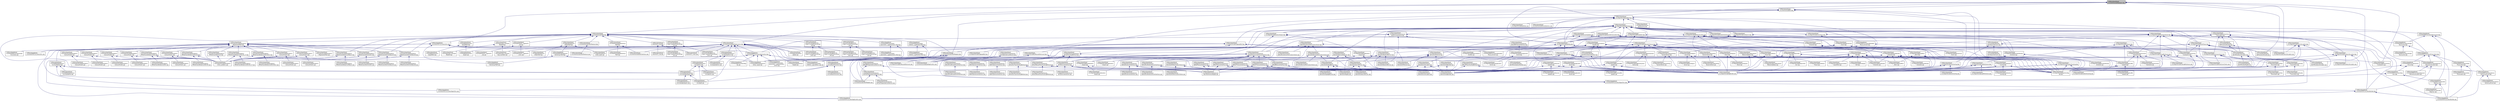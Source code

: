 digraph "3rdParty/Ipopt/Ipopt/src/Interfaces/IpAlgTypes.hpp"
{
  edge [fontname="Helvetica",fontsize="10",labelfontname="Helvetica",labelfontsize="10"];
  node [fontname="Helvetica",fontsize="10",shape=record];
  Node3 [label="3rdParty/Ipopt/Ipopt\l/src/Interfaces/IpAlgTypes.hpp",height=0.2,width=0.4,color="black", fillcolor="grey75", style="filled", fontcolor="black"];
  Node3 -> Node4 [dir="back",color="midnightblue",fontsize="10",style="solid",fontname="Helvetica"];
  Node4 [label="3rdParty/Ipopt/Ipopt\l/contrib/sIPOPT/src/SensUtils.hpp",height=0.2,width=0.4,color="black", fillcolor="white", style="filled",URL="$dc/d3c/_sens_utils_8hpp.html"];
  Node4 -> Node5 [dir="back",color="midnightblue",fontsize="10",style="solid",fontname="Helvetica"];
  Node5 [label="3rdParty/Ipopt/Ipopt\l/contrib/sIPOPT/AmplSolver\l/SensAmplTNLP.cpp",height=0.2,width=0.4,color="black", fillcolor="white", style="filled",URL="$da/d77/_sens_ampl_t_n_l_p_8cpp.html"];
  Node4 -> Node6 [dir="back",color="midnightblue",fontsize="10",style="solid",fontname="Helvetica"];
  Node6 [label="3rdParty/Ipopt/Ipopt\l/contrib/sIPOPT/src/SensAlgorithm.hpp",height=0.2,width=0.4,color="black", fillcolor="white", style="filled",URL="$dd/d72/_sens_algorithm_8hpp.html"];
  Node6 -> Node7 [dir="back",color="midnightblue",fontsize="10",style="solid",fontname="Helvetica"];
  Node7 [label="3rdParty/Ipopt/Ipopt\l/contrib/sIPOPT/src/SensAlgorithm.cpp",height=0.2,width=0.4,color="black", fillcolor="white", style="filled",URL="$dd/d54/_sens_algorithm_8cpp.html"];
  Node6 -> Node8 [dir="back",color="midnightblue",fontsize="10",style="solid",fontname="Helvetica"];
  Node8 [label="3rdParty/Ipopt/Ipopt\l/contrib/sIPOPT/src/SensBuilder.hpp",height=0.2,width=0.4,color="black", fillcolor="white", style="filled",URL="$d3/d9c/_sens_builder_8hpp.html"];
  Node8 -> Node9 [dir="back",color="midnightblue",fontsize="10",style="solid",fontname="Helvetica"];
  Node9 [label="3rdParty/Ipopt/Ipopt\l/contrib/sIPOPT/src/SensApplication.cpp",height=0.2,width=0.4,color="black", fillcolor="white", style="filled",URL="$d7/dda/_sens_application_8cpp.html"];
  Node8 -> Node10 [dir="back",color="midnightblue",fontsize="10",style="solid",fontname="Helvetica"];
  Node10 [label="3rdParty/Ipopt/Ipopt\l/contrib/sIPOPT/src/SensBuilder.cpp",height=0.2,width=0.4,color="black", fillcolor="white", style="filled",URL="$d8/dfc/_sens_builder_8cpp.html"];
  Node4 -> Node7 [dir="back",color="midnightblue",fontsize="10",style="solid",fontname="Helvetica"];
  Node4 -> Node11 [dir="back",color="midnightblue",fontsize="10",style="solid",fontname="Helvetica"];
  Node11 [label="3rdParty/Ipopt/Ipopt\l/contrib/sIPOPT/src/SensApplication.hpp",height=0.2,width=0.4,color="black", fillcolor="white", style="filled",URL="$d1/d29/_sens_application_8hpp.html"];
  Node11 -> Node12 [dir="back",color="midnightblue",fontsize="10",style="solid",fontname="Helvetica"];
  Node12 [label="3rdParty/Ipopt/Ipopt\l/contrib/sIPOPT/AmplSolver\l/ampl_sipopt.cpp",height=0.2,width=0.4,color="black", fillcolor="white", style="filled",URL="$d0/db4/ampl__sipopt_8cpp.html"];
  Node11 -> Node13 [dir="back",color="midnightblue",fontsize="10",style="solid",fontname="Helvetica"];
  Node13 [label="3rdParty/Ipopt/Ipopt\l/contrib/sIPOPT/examples\l/parametric_cpp/parametric\l_driver.cpp",height=0.2,width=0.4,color="black", fillcolor="white", style="filled",URL="$d9/dd5/parametric__driver_8cpp.html"];
  Node11 -> Node14 [dir="back",color="midnightblue",fontsize="10",style="solid",fontname="Helvetica"];
  Node14 [label="3rdParty/Ipopt/Ipopt\l/contrib/sIPOPT/examples\l/redhess_cpp/redhess_cpp.cpp",height=0.2,width=0.4,color="black", fillcolor="white", style="filled",URL="$dc/dea/redhess__cpp_8cpp.html"];
  Node11 -> Node9 [dir="back",color="midnightblue",fontsize="10",style="solid",fontname="Helvetica"];
  Node11 -> Node15 [dir="back",color="midnightblue",fontsize="10",style="solid",fontname="Helvetica"];
  Node15 [label="3rdParty/Ipopt/Ipopt\l/contrib/sIPOPT/src/SensReg\lOp.cpp",height=0.2,width=0.4,color="black", fillcolor="white", style="filled",URL="$d8/d85/_sens_reg_op_8cpp.html"];
  Node4 -> Node8 [dir="back",color="midnightblue",fontsize="10",style="solid",fontname="Helvetica"];
  Node4 -> Node9 [dir="back",color="midnightblue",fontsize="10",style="solid",fontname="Helvetica"];
  Node4 -> Node16 [dir="back",color="midnightblue",fontsize="10",style="solid",fontname="Helvetica"];
  Node16 [label="3rdParty/Ipopt/Ipopt\l/contrib/sIPOPT/src/SensIndex\lSchurData.cpp",height=0.2,width=0.4,color="black", fillcolor="white", style="filled",URL="$d2/d33/_sens_index_schur_data_8cpp.html"];
  Node4 -> Node17 [dir="back",color="midnightblue",fontsize="10",style="solid",fontname="Helvetica"];
  Node17 [label="3rdParty/Ipopt/Ipopt\l/contrib/sIPOPT/src/SensMetadata\lMeasurement.cpp",height=0.2,width=0.4,color="black", fillcolor="white", style="filled",URL="$de/da0/_sens_metadata_measurement_8cpp.html"];
  Node4 -> Node18 [dir="back",color="midnightblue",fontsize="10",style="solid",fontname="Helvetica"];
  Node18 [label="3rdParty/Ipopt/Ipopt\l/contrib/sIPOPT/src/SensUtils.cpp",height=0.2,width=0.4,color="black", fillcolor="white", style="filled",URL="$d6/d97/_sens_utils_8cpp.html"];
  Node3 -> Node19 [dir="back",color="midnightblue",fontsize="10",style="solid",fontname="Helvetica"];
  Node19 [label="3rdParty/Ipopt/Ipopt\l/src/Algorithm/IpIpoptAlg.hpp",height=0.2,width=0.4,color="black", fillcolor="white", style="filled",URL="$d0/d77/_ip_ipopt_alg_8hpp.html"];
  Node19 -> Node12 [dir="back",color="midnightblue",fontsize="10",style="solid",fontname="Helvetica"];
  Node19 -> Node13 [dir="back",color="midnightblue",fontsize="10",style="solid",fontname="Helvetica"];
  Node19 -> Node14 [dir="back",color="midnightblue",fontsize="10",style="solid",fontname="Helvetica"];
  Node19 -> Node9 [dir="back",color="midnightblue",fontsize="10",style="solid",fontname="Helvetica"];
  Node19 -> Node20 [dir="back",color="midnightblue",fontsize="10",style="solid",fontname="Helvetica"];
  Node20 [label="3rdParty/Ipopt/Ipopt\l/src/Algorithm/IpAlgBuilder.hpp",height=0.2,width=0.4,color="black", fillcolor="white", style="filled",URL="$d4/d4e/_ip_alg_builder_8hpp.html"];
  Node20 -> Node21 [dir="back",color="midnightblue",fontsize="10",style="solid",fontname="Helvetica"];
  Node21 [label="3rdParty/Ipopt/Ipopt\l/src/Algorithm/Inexact\l/IpInexactAlgBuilder.hpp",height=0.2,width=0.4,color="black", fillcolor="white", style="filled",URL="$da/dc4/_ip_inexact_alg_builder_8hpp.html"];
  Node21 -> Node22 [dir="back",color="midnightblue",fontsize="10",style="solid",fontname="Helvetica"];
  Node22 [label="3rdParty/Ipopt/Ipopt\l/src/Algorithm/Inexact\l/IpInexactAlgBuilder.cpp",height=0.2,width=0.4,color="black", fillcolor="white", style="filled",URL="$d4/d9d/_ip_inexact_alg_builder_8cpp.html"];
  Node21 -> Node23 [dir="back",color="midnightblue",fontsize="10",style="solid",fontname="Helvetica"];
  Node23 [label="3rdParty/Ipopt/Ipopt\l/src/Algorithm/Inexact\l/IpInexactRegOp.cpp",height=0.2,width=0.4,color="black", fillcolor="white", style="filled",URL="$d2/d5b/_ip_inexact_reg_op_8cpp.html"];
  Node20 -> Node24 [dir="back",color="midnightblue",fontsize="10",style="solid",fontname="Helvetica"];
  Node24 [label="3rdParty/Ipopt/Ipopt\l/src/Algorithm/IpAlgBuilder.cpp",height=0.2,width=0.4,color="black", fillcolor="white", style="filled",URL="$df/d94/_ip_alg_builder_8cpp.html"];
  Node20 -> Node25 [dir="back",color="midnightblue",fontsize="10",style="solid",fontname="Helvetica"];
  Node25 [label="3rdParty/Ipopt/Ipopt\l/src/Algorithm/IpAlgorithmReg\lOp.cpp",height=0.2,width=0.4,color="black", fillcolor="white", style="filled",URL="$dd/d80/_ip_algorithm_reg_op_8cpp.html"];
  Node20 -> Node26 [dir="back",color="midnightblue",fontsize="10",style="solid",fontname="Helvetica"];
  Node26 [label="3rdParty/Ipopt/Ipopt\l/src/Interfaces/IpIpoptApplication.cpp",height=0.2,width=0.4,color="black", fillcolor="white", style="filled",URL="$de/de4/_ip_ipopt_application_8cpp.html"];
  Node19 -> Node27 [dir="back",color="midnightblue",fontsize="10",style="solid",fontname="Helvetica"];
  Node27 [label="3rdParty/Ipopt/Ipopt\l/src/Algorithm/IpRestoMinC\l_1Nrm.hpp",height=0.2,width=0.4,color="black", fillcolor="white", style="filled",URL="$dd/dd8/_ip_resto_min_c__1_nrm_8hpp.html"];
  Node27 -> Node24 [dir="back",color="midnightblue",fontsize="10",style="solid",fontname="Helvetica"];
  Node27 -> Node25 [dir="back",color="midnightblue",fontsize="10",style="solid",fontname="Helvetica"];
  Node27 -> Node28 [dir="back",color="midnightblue",fontsize="10",style="solid",fontname="Helvetica"];
  Node28 [label="3rdParty/Ipopt/Ipopt\l/src/Algorithm/IpRestoMinC\l_1Nrm.cpp",height=0.2,width=0.4,color="black", fillcolor="white", style="filled",URL="$dd/d95/_ip_resto_min_c__1_nrm_8cpp.html"];
  Node19 -> Node29 [dir="back",color="midnightblue",fontsize="10",style="solid",fontname="Helvetica"];
  Node29 [label="3rdParty/Ipopt/Ipopt\l/src/Algorithm/IpRestoResto\lPhase.hpp",height=0.2,width=0.4,color="black", fillcolor="white", style="filled",URL="$d4/daa/_ip_resto_resto_phase_8hpp.html"];
  Node29 -> Node24 [dir="back",color="midnightblue",fontsize="10",style="solid",fontname="Helvetica"];
  Node29 -> Node30 [dir="back",color="midnightblue",fontsize="10",style="solid",fontname="Helvetica"];
  Node30 [label="3rdParty/Ipopt/Ipopt\l/src/Algorithm/IpRestoResto\lPhase.cpp",height=0.2,width=0.4,color="black", fillcolor="white", style="filled",URL="$db/de3/_ip_resto_resto_phase_8cpp.html"];
  Node19 -> Node25 [dir="back",color="midnightblue",fontsize="10",style="solid",fontname="Helvetica"];
  Node19 -> Node31 [dir="back",color="midnightblue",fontsize="10",style="solid",fontname="Helvetica"];
  Node31 [label="3rdParty/Ipopt/Ipopt\l/src/Algorithm/IpIpoptAlg.cpp",height=0.2,width=0.4,color="black", fillcolor="white", style="filled",URL="$d4/d0b/_ip_ipopt_alg_8cpp.html"];
  Node19 -> Node32 [dir="back",color="midnightblue",fontsize="10",style="solid",fontname="Helvetica"];
  Node32 [label="3rdParty/Ipopt/Ipopt\l/src/contrib/CGPenalty\l/IpCGPenaltyLSAcceptor.hpp",height=0.2,width=0.4,color="black", fillcolor="white", style="filled",URL="$d4/d67/_ip_c_g_penalty_l_s_acceptor_8hpp.html"];
  Node32 -> Node24 [dir="back",color="midnightblue",fontsize="10",style="solid",fontname="Helvetica"];
  Node32 -> Node33 [dir="back",color="midnightblue",fontsize="10",style="solid",fontname="Helvetica"];
  Node33 [label="3rdParty/Ipopt/Ipopt\l/src/contrib/CGPenalty\l/IpCGPenaltyLSAcceptor.cpp",height=0.2,width=0.4,color="black", fillcolor="white", style="filled",URL="$df/db6/_ip_c_g_penalty_l_s_acceptor_8cpp.html"];
  Node32 -> Node34 [dir="back",color="midnightblue",fontsize="10",style="solid",fontname="Helvetica"];
  Node34 [label="3rdParty/Ipopt/Ipopt\l/src/contrib/CGPenalty\l/IpCGPenaltyRegOp.cpp",height=0.2,width=0.4,color="black", fillcolor="white", style="filled",URL="$d1/d8b/_ip_c_g_penalty_reg_op_8cpp.html"];
  Node19 -> Node33 [dir="back",color="midnightblue",fontsize="10",style="solid",fontname="Helvetica"];
  Node19 -> Node26 [dir="back",color="midnightblue",fontsize="10",style="solid",fontname="Helvetica"];
  Node3 -> Node35 [dir="back",color="midnightblue",fontsize="10",style="solid",fontname="Helvetica"];
  Node35 [label="3rdParty/Ipopt/Ipopt\l/src/Algorithm/IpBacktracking\lLineSearch.cpp",height=0.2,width=0.4,color="black", fillcolor="white", style="filled",URL="$d1/dbf/_ip_backtracking_line_search_8cpp.html"];
  Node3 -> Node36 [dir="back",color="midnightblue",fontsize="10",style="solid",fontname="Helvetica"];
  Node36 [label="3rdParty/Ipopt/Ipopt\l/src/Algorithm/IpFilterLSAcceptor.cpp",height=0.2,width=0.4,color="black", fillcolor="white", style="filled",URL="$d5/d78/_ip_filter_l_s_acceptor_8cpp.html"];
  Node3 -> Node33 [dir="back",color="midnightblue",fontsize="10",style="solid",fontname="Helvetica"];
  Node3 -> Node37 [dir="back",color="midnightblue",fontsize="10",style="solid",fontname="Helvetica"];
  Node37 [label="3rdParty/Ipopt/Ipopt\l/src/contrib/CGPenalty\l/IpPiecewisePenalty.cpp",height=0.2,width=0.4,color="black", fillcolor="white", style="filled",URL="$d1/d48/_ip_piecewise_penalty_8cpp.html"];
  Node3 -> Node38 [dir="back",color="midnightblue",fontsize="10",style="solid",fontname="Helvetica"];
  Node38 [label="3rdParty/Ipopt/Ipopt\l/src/Interfaces/IpTNLP.hpp",height=0.2,width=0.4,color="black", fillcolor="white", style="filled",URL="$dd/df3/_ipopt_2src_2_interfaces_2_ip_t_n_l_p_8hpp.html"];
  Node38 -> Node39 [dir="back",color="midnightblue",fontsize="10",style="solid",fontname="Helvetica"];
  Node39 [label="3rdParty/Ipopt/Ipopt\l/contrib/JavaInterface\l/jipopt.cpp",height=0.2,width=0.4,color="black", fillcolor="white", style="filled",URL="$d2/db8/jipopt_8cpp.html"];
  Node38 -> Node40 [dir="back",color="midnightblue",fontsize="10",style="solid",fontname="Helvetica"];
  Node40 [label="3rdParty/Ipopt/Ipopt\l/contrib/MatlabInterface\l/src/matlabprogram.hpp",height=0.2,width=0.4,color="black", fillcolor="white", style="filled",URL="$db/d4a/matlabprogram_8hpp.html"];
  Node40 -> Node41 [dir="back",color="midnightblue",fontsize="10",style="solid",fontname="Helvetica"];
  Node41 [label="3rdParty/Ipopt/Ipopt\l/contrib/MatlabInterface\l/src/ipopt.cpp",height=0.2,width=0.4,color="black", fillcolor="white", style="filled",URL="$d4/d35/ipopt_8cpp.html"];
  Node40 -> Node42 [dir="back",color="midnightblue",fontsize="10",style="solid",fontname="Helvetica"];
  Node42 [label="3rdParty/Ipopt/Ipopt\l/contrib/MatlabInterface\l/src/matlabprogram.cpp",height=0.2,width=0.4,color="black", fillcolor="white", style="filled",URL="$d7/d8c/matlabprogram_8cpp.html"];
  Node38 -> Node43 [dir="back",color="midnightblue",fontsize="10",style="solid",fontname="Helvetica"];
  Node43 [label="3rdParty/Ipopt/Ipopt\l/contrib/RInterface/src\l/IpoptRNLP.hpp",height=0.2,width=0.4,color="black", fillcolor="white", style="filled",URL="$d2/d29/_ipopt_r_n_l_p_8hpp.html"];
  Node43 -> Node44 [dir="back",color="midnightblue",fontsize="10",style="solid",fontname="Helvetica"];
  Node44 [label="3rdParty/Ipopt/Ipopt\l/contrib/RInterface/src\l/ipoptr.cpp",height=0.2,width=0.4,color="black", fillcolor="white", style="filled",URL="$dc/d65/ipoptr_8cpp.html"];
  Node43 -> Node45 [dir="back",color="midnightblue",fontsize="10",style="solid",fontname="Helvetica"];
  Node45 [label="3rdParty/Ipopt/Ipopt\l/contrib/RInterface/src\l/IpoptRNLP.cpp",height=0.2,width=0.4,color="black", fillcolor="white", style="filled",URL="$d8/d39/_ipopt_r_n_l_p_8cpp.html"];
  Node38 -> Node46 [dir="back",color="midnightblue",fontsize="10",style="solid",fontname="Helvetica"];
  Node46 [label="3rdParty/Ipopt/Ipopt\l/contrib/sIPOPT/examples\l/parametric_cpp/parametricTNLP.hpp",height=0.2,width=0.4,color="black", fillcolor="white", style="filled",URL="$df/dba/parametric_t_n_l_p_8hpp.html"];
  Node46 -> Node13 [dir="back",color="midnightblue",fontsize="10",style="solid",fontname="Helvetica"];
  Node46 -> Node47 [dir="back",color="midnightblue",fontsize="10",style="solid",fontname="Helvetica"];
  Node47 [label="3rdParty/Ipopt/Ipopt\l/contrib/sIPOPT/examples\l/parametric_cpp/parametricTNLP.cpp",height=0.2,width=0.4,color="black", fillcolor="white", style="filled",URL="$de/d3c/parametric_t_n_l_p_8cpp.html"];
  Node38 -> Node48 [dir="back",color="midnightblue",fontsize="10",style="solid",fontname="Helvetica"];
  Node48 [label="3rdParty/Ipopt/Ipopt\l/contrib/sIPOPT/examples\l/redhess_cpp/MySensTNLP.hpp",height=0.2,width=0.4,color="black", fillcolor="white", style="filled",URL="$d9/d00/_my_sens_t_n_l_p_8hpp.html"];
  Node48 -> Node49 [dir="back",color="midnightblue",fontsize="10",style="solid",fontname="Helvetica"];
  Node49 [label="3rdParty/Ipopt/Ipopt\l/contrib/sIPOPT/examples\l/redhess_cpp/MySensTNLP.cpp",height=0.2,width=0.4,color="black", fillcolor="white", style="filled",URL="$de/d19/_my_sens_t_n_l_p_8cpp.html"];
  Node48 -> Node14 [dir="back",color="midnightblue",fontsize="10",style="solid",fontname="Helvetica"];
  Node38 -> Node50 [dir="back",color="midnightblue",fontsize="10",style="solid",fontname="Helvetica"];
  Node50 [label="3rdParty/Ipopt/Ipopt\l/examples/Cpp_example\l/MyNLP.hpp",height=0.2,width=0.4,color="black", fillcolor="white", style="filled",URL="$d6/dd9/_my_n_l_p_8hpp.html"];
  Node50 -> Node51 [dir="back",color="midnightblue",fontsize="10",style="solid",fontname="Helvetica"];
  Node51 [label="3rdParty/Ipopt/Ipopt\l/examples/Cpp_example\l/cpp_example.cpp",height=0.2,width=0.4,color="black", fillcolor="white", style="filled",URL="$da/d07/cpp__example_8cpp.html"];
  Node50 -> Node52 [dir="back",color="midnightblue",fontsize="10",style="solid",fontname="Helvetica"];
  Node52 [label="3rdParty/Ipopt/Ipopt\l/examples/Cpp_example\l/MyNLP.cpp",height=0.2,width=0.4,color="black", fillcolor="white", style="filled",URL="$d7/d54/_my_n_l_p_8cpp.html"];
  Node38 -> Node53 [dir="back",color="midnightblue",fontsize="10",style="solid",fontname="Helvetica"];
  Node53 [label="3rdParty/Ipopt/Ipopt\l/examples/hs071_cpp/hs071\l_nlp.hpp",height=0.2,width=0.4,color="black", fillcolor="white", style="filled",URL="$d3/d80/examples_2hs071__cpp_2hs071__nlp_8hpp.html"];
  Node53 -> Node54 [dir="back",color="midnightblue",fontsize="10",style="solid",fontname="Helvetica"];
  Node54 [label="3rdParty/Ipopt/Ipopt\l/examples/hs071_cpp/hs071\l_main.cpp",height=0.2,width=0.4,color="black", fillcolor="white", style="filled",URL="$d1/d94/examples_2hs071__cpp_2hs071__main_8cpp.html"];
  Node53 -> Node55 [dir="back",color="midnightblue",fontsize="10",style="solid",fontname="Helvetica"];
  Node55 [label="3rdParty/Ipopt/Ipopt\l/examples/hs071_cpp/hs071\l_nlp.cpp",height=0.2,width=0.4,color="black", fillcolor="white", style="filled",URL="$d7/de1/examples_2hs071__cpp_2hs071__nlp_8cpp.html"];
  Node38 -> Node56 [dir="back",color="midnightblue",fontsize="10",style="solid",fontname="Helvetica"];
  Node56 [label="3rdParty/Ipopt/Ipopt\l/examples/ScalableProblems\l/RegisteredTNLP.hpp",height=0.2,width=0.4,color="black", fillcolor="white", style="filled",URL="$d9/dcb/_registered_t_n_l_p_8hpp.html"];
  Node56 -> Node57 [dir="back",color="midnightblue",fontsize="10",style="solid",fontname="Helvetica"];
  Node57 [label="3rdParty/Ipopt/Ipopt\l/examples/ScalableProblems\l/LuksanVlcek1.hpp",height=0.2,width=0.4,color="black", fillcolor="white", style="filled",URL="$d9/db5/_luksan_vlcek1_8hpp.html"];
  Node57 -> Node58 [dir="back",color="midnightblue",fontsize="10",style="solid",fontname="Helvetica"];
  Node58 [label="3rdParty/Ipopt/Ipopt\l/examples/ScalableProblems\l/LuksanVlcek1.cpp",height=0.2,width=0.4,color="black", fillcolor="white", style="filled",URL="$df/d24/_luksan_vlcek1_8cpp.html"];
  Node57 -> Node59 [dir="back",color="midnightblue",fontsize="10",style="solid",fontname="Helvetica"];
  Node59 [label="3rdParty/Ipopt/Ipopt\l/examples/ScalableProblems\l/solve_problem.cpp",height=0.2,width=0.4,color="black", fillcolor="white", style="filled",URL="$dc/daa/solve__problem_8cpp.html"];
  Node56 -> Node60 [dir="back",color="midnightblue",fontsize="10",style="solid",fontname="Helvetica"];
  Node60 [label="3rdParty/Ipopt/Ipopt\l/examples/ScalableProblems\l/LuksanVlcek2.hpp",height=0.2,width=0.4,color="black", fillcolor="white", style="filled",URL="$d8/df0/_luksan_vlcek2_8hpp.html"];
  Node60 -> Node61 [dir="back",color="midnightblue",fontsize="10",style="solid",fontname="Helvetica"];
  Node61 [label="3rdParty/Ipopt/Ipopt\l/examples/ScalableProblems\l/LuksanVlcek2.cpp",height=0.2,width=0.4,color="black", fillcolor="white", style="filled",URL="$da/de3/_luksan_vlcek2_8cpp.html"];
  Node60 -> Node59 [dir="back",color="midnightblue",fontsize="10",style="solid",fontname="Helvetica"];
  Node56 -> Node62 [dir="back",color="midnightblue",fontsize="10",style="solid",fontname="Helvetica"];
  Node62 [label="3rdParty/Ipopt/Ipopt\l/examples/ScalableProblems\l/LuksanVlcek3.hpp",height=0.2,width=0.4,color="black", fillcolor="white", style="filled",URL="$d3/d20/_luksan_vlcek3_8hpp.html"];
  Node62 -> Node63 [dir="back",color="midnightblue",fontsize="10",style="solid",fontname="Helvetica"];
  Node63 [label="3rdParty/Ipopt/Ipopt\l/examples/ScalableProblems\l/LuksanVlcek3.cpp",height=0.2,width=0.4,color="black", fillcolor="white", style="filled",URL="$d4/d93/_luksan_vlcek3_8cpp.html"];
  Node62 -> Node59 [dir="back",color="midnightblue",fontsize="10",style="solid",fontname="Helvetica"];
  Node56 -> Node64 [dir="back",color="midnightblue",fontsize="10",style="solid",fontname="Helvetica"];
  Node64 [label="3rdParty/Ipopt/Ipopt\l/examples/ScalableProblems\l/LuksanVlcek4.hpp",height=0.2,width=0.4,color="black", fillcolor="white", style="filled",URL="$de/d40/_luksan_vlcek4_8hpp.html"];
  Node64 -> Node65 [dir="back",color="midnightblue",fontsize="10",style="solid",fontname="Helvetica"];
  Node65 [label="3rdParty/Ipopt/Ipopt\l/examples/ScalableProblems\l/LuksanVlcek4.cpp",height=0.2,width=0.4,color="black", fillcolor="white", style="filled",URL="$de/da5/_luksan_vlcek4_8cpp.html"];
  Node64 -> Node59 [dir="back",color="midnightblue",fontsize="10",style="solid",fontname="Helvetica"];
  Node56 -> Node66 [dir="back",color="midnightblue",fontsize="10",style="solid",fontname="Helvetica"];
  Node66 [label="3rdParty/Ipopt/Ipopt\l/examples/ScalableProblems\l/LuksanVlcek5.hpp",height=0.2,width=0.4,color="black", fillcolor="white", style="filled",URL="$d0/d18/_luksan_vlcek5_8hpp.html"];
  Node66 -> Node67 [dir="back",color="midnightblue",fontsize="10",style="solid",fontname="Helvetica"];
  Node67 [label="3rdParty/Ipopt/Ipopt\l/examples/ScalableProblems\l/LuksanVlcek5.cpp",height=0.2,width=0.4,color="black", fillcolor="white", style="filled",URL="$db/d33/_luksan_vlcek5_8cpp.html"];
  Node66 -> Node59 [dir="back",color="midnightblue",fontsize="10",style="solid",fontname="Helvetica"];
  Node56 -> Node68 [dir="back",color="midnightblue",fontsize="10",style="solid",fontname="Helvetica"];
  Node68 [label="3rdParty/Ipopt/Ipopt\l/examples/ScalableProblems\l/LuksanVlcek6.hpp",height=0.2,width=0.4,color="black", fillcolor="white", style="filled",URL="$da/dc9/_luksan_vlcek6_8hpp.html"];
  Node68 -> Node69 [dir="back",color="midnightblue",fontsize="10",style="solid",fontname="Helvetica"];
  Node69 [label="3rdParty/Ipopt/Ipopt\l/examples/ScalableProblems\l/LuksanVlcek6.cpp",height=0.2,width=0.4,color="black", fillcolor="white", style="filled",URL="$d4/d03/_luksan_vlcek6_8cpp.html"];
  Node68 -> Node59 [dir="back",color="midnightblue",fontsize="10",style="solid",fontname="Helvetica"];
  Node56 -> Node70 [dir="back",color="midnightblue",fontsize="10",style="solid",fontname="Helvetica"];
  Node70 [label="3rdParty/Ipopt/Ipopt\l/examples/ScalableProblems\l/LuksanVlcek7.hpp",height=0.2,width=0.4,color="black", fillcolor="white", style="filled",URL="$d7/d1a/_luksan_vlcek7_8hpp.html"];
  Node70 -> Node71 [dir="back",color="midnightblue",fontsize="10",style="solid",fontname="Helvetica"];
  Node71 [label="3rdParty/Ipopt/Ipopt\l/examples/ScalableProblems\l/LuksanVlcek7.cpp",height=0.2,width=0.4,color="black", fillcolor="white", style="filled",URL="$d9/da4/_luksan_vlcek7_8cpp.html"];
  Node70 -> Node59 [dir="back",color="midnightblue",fontsize="10",style="solid",fontname="Helvetica"];
  Node56 -> Node72 [dir="back",color="midnightblue",fontsize="10",style="solid",fontname="Helvetica"];
  Node72 [label="3rdParty/Ipopt/Ipopt\l/examples/ScalableProblems\l/MittelmannBndryCntrlDiri.hpp",height=0.2,width=0.4,color="black", fillcolor="white", style="filled",URL="$d9/d07/_mittelmann_bndry_cntrl_diri_8hpp.html"];
  Node72 -> Node73 [dir="back",color="midnightblue",fontsize="10",style="solid",fontname="Helvetica"];
  Node73 [label="3rdParty/Ipopt/Ipopt\l/examples/ScalableProblems\l/MittelmannBndryCntrlDiri.cpp",height=0.2,width=0.4,color="black", fillcolor="white", style="filled",URL="$db/d3d/_mittelmann_bndry_cntrl_diri_8cpp.html"];
  Node72 -> Node59 [dir="back",color="midnightblue",fontsize="10",style="solid",fontname="Helvetica"];
  Node56 -> Node74 [dir="back",color="midnightblue",fontsize="10",style="solid",fontname="Helvetica"];
  Node74 [label="3rdParty/Ipopt/Ipopt\l/examples/ScalableProblems\l/MittelmannBndryCntrlDiri3D.hpp",height=0.2,width=0.4,color="black", fillcolor="white", style="filled",URL="$de/dea/_mittelmann_bndry_cntrl_diri3_d_8hpp.html"];
  Node74 -> Node75 [dir="back",color="midnightblue",fontsize="10",style="solid",fontname="Helvetica"];
  Node75 [label="3rdParty/Ipopt/Ipopt\l/examples/ScalableProblems\l/MittelmannBndryCntrlDiri3D.cpp",height=0.2,width=0.4,color="black", fillcolor="white", style="filled",URL="$db/db7/_mittelmann_bndry_cntrl_diri3_d_8cpp.html"];
  Node74 -> Node59 [dir="back",color="midnightblue",fontsize="10",style="solid",fontname="Helvetica"];
  Node56 -> Node76 [dir="back",color="midnightblue",fontsize="10",style="solid",fontname="Helvetica"];
  Node76 [label="3rdParty/Ipopt/Ipopt\l/examples/ScalableProblems\l/MittelmannBndryCntrlDiri3D_27.hpp",height=0.2,width=0.4,color="black", fillcolor="white", style="filled",URL="$d6/d58/_mittelmann_bndry_cntrl_diri3_d__27_8hpp.html"];
  Node76 -> Node77 [dir="back",color="midnightblue",fontsize="10",style="solid",fontname="Helvetica"];
  Node77 [label="3rdParty/Ipopt/Ipopt\l/examples/ScalableProblems\l/MittelmannBndryCntrlDiri3D_27.cpp",height=0.2,width=0.4,color="black", fillcolor="white", style="filled",URL="$d6/d8d/_mittelmann_bndry_cntrl_diri3_d__27_8cpp.html"];
  Node76 -> Node59 [dir="back",color="midnightblue",fontsize="10",style="solid",fontname="Helvetica"];
  Node56 -> Node78 [dir="back",color="midnightblue",fontsize="10",style="solid",fontname="Helvetica"];
  Node78 [label="3rdParty/Ipopt/Ipopt\l/examples/ScalableProblems\l/MittelmannBndryCntrlDiri3Dsin.hpp",height=0.2,width=0.4,color="black", fillcolor="white", style="filled",URL="$d5/da7/_mittelmann_bndry_cntrl_diri3_dsin_8hpp.html"];
  Node78 -> Node79 [dir="back",color="midnightblue",fontsize="10",style="solid",fontname="Helvetica"];
  Node79 [label="3rdParty/Ipopt/Ipopt\l/examples/ScalableProblems\l/MittelmannBndryCntrlDiri3Dsin.cpp",height=0.2,width=0.4,color="black", fillcolor="white", style="filled",URL="$d9/d08/_mittelmann_bndry_cntrl_diri3_dsin_8cpp.html"];
  Node78 -> Node59 [dir="back",color="midnightblue",fontsize="10",style="solid",fontname="Helvetica"];
  Node56 -> Node80 [dir="back",color="midnightblue",fontsize="10",style="solid",fontname="Helvetica"];
  Node80 [label="3rdParty/Ipopt/Ipopt\l/examples/ScalableProblems\l/MittelmannBndryCntrlNeum.hpp",height=0.2,width=0.4,color="black", fillcolor="white", style="filled",URL="$d7/d21/_mittelmann_bndry_cntrl_neum_8hpp.html"];
  Node80 -> Node81 [dir="back",color="midnightblue",fontsize="10",style="solid",fontname="Helvetica"];
  Node81 [label="3rdParty/Ipopt/Ipopt\l/examples/ScalableProblems\l/MittelmannBndryCntrlNeum.cpp",height=0.2,width=0.4,color="black", fillcolor="white", style="filled",URL="$dd/d46/_mittelmann_bndry_cntrl_neum_8cpp.html"];
  Node80 -> Node59 [dir="back",color="midnightblue",fontsize="10",style="solid",fontname="Helvetica"];
  Node56 -> Node82 [dir="back",color="midnightblue",fontsize="10",style="solid",fontname="Helvetica"];
  Node82 [label="3rdParty/Ipopt/Ipopt\l/examples/ScalableProblems\l/MittelmannDistCntrlDiri.hpp",height=0.2,width=0.4,color="black", fillcolor="white", style="filled",URL="$d0/d81/_mittelmann_dist_cntrl_diri_8hpp.html"];
  Node82 -> Node83 [dir="back",color="midnightblue",fontsize="10",style="solid",fontname="Helvetica"];
  Node83 [label="3rdParty/Ipopt/Ipopt\l/examples/ScalableProblems\l/MittelmannDistCntrlDiri.cpp",height=0.2,width=0.4,color="black", fillcolor="white", style="filled",URL="$d6/d39/_mittelmann_dist_cntrl_diri_8cpp.html"];
  Node82 -> Node59 [dir="back",color="midnightblue",fontsize="10",style="solid",fontname="Helvetica"];
  Node56 -> Node84 [dir="back",color="midnightblue",fontsize="10",style="solid",fontname="Helvetica"];
  Node84 [label="3rdParty/Ipopt/Ipopt\l/examples/ScalableProblems\l/MittelmannDistCntrlNeumA.hpp",height=0.2,width=0.4,color="black", fillcolor="white", style="filled",URL="$df/d24/_mittelmann_dist_cntrl_neum_a_8hpp.html"];
  Node84 -> Node85 [dir="back",color="midnightblue",fontsize="10",style="solid",fontname="Helvetica"];
  Node85 [label="3rdParty/Ipopt/Ipopt\l/examples/ScalableProblems\l/MittelmannDistCntrlNeumA.cpp",height=0.2,width=0.4,color="black", fillcolor="white", style="filled",URL="$dd/d49/_mittelmann_dist_cntrl_neum_a_8cpp.html"];
  Node84 -> Node59 [dir="back",color="midnightblue",fontsize="10",style="solid",fontname="Helvetica"];
  Node56 -> Node86 [dir="back",color="midnightblue",fontsize="10",style="solid",fontname="Helvetica"];
  Node86 [label="3rdParty/Ipopt/Ipopt\l/examples/ScalableProblems\l/MittelmannDistCntrlNeumB.hpp",height=0.2,width=0.4,color="black", fillcolor="white", style="filled",URL="$df/db8/_mittelmann_dist_cntrl_neum_b_8hpp.html"];
  Node86 -> Node87 [dir="back",color="midnightblue",fontsize="10",style="solid",fontname="Helvetica"];
  Node87 [label="3rdParty/Ipopt/Ipopt\l/examples/ScalableProblems\l/MittelmannDistCntrlNeumB.cpp",height=0.2,width=0.4,color="black", fillcolor="white", style="filled",URL="$dd/ddc/_mittelmann_dist_cntrl_neum_b_8cpp.html"];
  Node86 -> Node59 [dir="back",color="midnightblue",fontsize="10",style="solid",fontname="Helvetica"];
  Node56 -> Node88 [dir="back",color="midnightblue",fontsize="10",style="solid",fontname="Helvetica"];
  Node88 [label="3rdParty/Ipopt/Ipopt\l/examples/ScalableProblems\l/MittelmannParaCntrl.hpp",height=0.2,width=0.4,color="black", fillcolor="white", style="filled",URL="$d0/d9b/_mittelmann_para_cntrl_8hpp.html"];
  Node88 -> Node59 [dir="back",color="midnightblue",fontsize="10",style="solid",fontname="Helvetica"];
  Node56 -> Node89 [dir="back",color="midnightblue",fontsize="10",style="solid",fontname="Helvetica"];
  Node89 [label="3rdParty/Ipopt/Ipopt\l/examples/ScalableProblems\l/RegisteredTNLP.cpp",height=0.2,width=0.4,color="black", fillcolor="white", style="filled",URL="$d1/d78/_registered_t_n_l_p_8cpp.html"];
  Node56 -> Node59 [dir="back",color="midnightblue",fontsize="10",style="solid",fontname="Helvetica"];
  Node38 -> Node80 [dir="back",color="midnightblue",fontsize="10",style="solid",fontname="Helvetica"];
  Node38 -> Node82 [dir="back",color="midnightblue",fontsize="10",style="solid",fontname="Helvetica"];
  Node38 -> Node84 [dir="back",color="midnightblue",fontsize="10",style="solid",fontname="Helvetica"];
  Node38 -> Node86 [dir="back",color="midnightblue",fontsize="10",style="solid",fontname="Helvetica"];
  Node38 -> Node90 [dir="back",color="midnightblue",fontsize="10",style="solid",fontname="Helvetica"];
  Node90 [label="3rdParty/Ipopt/Ipopt\l/src/Apps/AmplSolver\l/AmplTNLP.hpp",height=0.2,width=0.4,color="black", fillcolor="white", style="filled",URL="$d2/def/_ampl_t_n_l_p_8hpp.html"];
  Node90 -> Node91 [dir="back",color="midnightblue",fontsize="10",style="solid",fontname="Helvetica"];
  Node91 [label="3rdParty/Ipopt/Ipopt\l/contrib/sIPOPT/AmplSolver\l/SensAmplTNLP.hpp",height=0.2,width=0.4,color="black", fillcolor="white", style="filled",URL="$d2/d94/_sens_ampl_t_n_l_p_8hpp.html"];
  Node91 -> Node12 [dir="back",color="midnightblue",fontsize="10",style="solid",fontname="Helvetica"];
  Node91 -> Node5 [dir="back",color="midnightblue",fontsize="10",style="solid",fontname="Helvetica"];
  Node90 -> Node92 [dir="back",color="midnightblue",fontsize="10",style="solid",fontname="Helvetica"];
  Node92 [label="3rdParty/Ipopt/Ipopt\l/src/Apps/AmplSolver\l/ampl_ipopt.cpp",height=0.2,width=0.4,color="black", fillcolor="white", style="filled",URL="$de/d6a/ampl__ipopt_8cpp.html"];
  Node90 -> Node93 [dir="back",color="midnightblue",fontsize="10",style="solid",fontname="Helvetica"];
  Node93 [label="3rdParty/Ipopt/Ipopt\l/src/Apps/AmplSolver\l/AmplTNLP.cpp",height=0.2,width=0.4,color="black", fillcolor="white", style="filled",URL="$d2/d59/_ampl_t_n_l_p_8cpp.html"];
  Node38 -> Node94 [dir="back",color="midnightblue",fontsize="10",style="solid",fontname="Helvetica"];
  Node94 [label="3rdParty/Ipopt/Ipopt\l/src/Interfaces/IpIpoptApplication.hpp",height=0.2,width=0.4,color="black", fillcolor="white", style="filled",URL="$d0/dae/_ipopt_2src_2_interfaces_2_ip_ipopt_application_8hpp.html"];
  Node94 -> Node39 [dir="back",color="midnightblue",fontsize="10",style="solid",fontname="Helvetica"];
  Node94 -> Node95 [dir="back",color="midnightblue",fontsize="10",style="solid",fontname="Helvetica"];
  Node95 [label="3rdParty/Ipopt/Ipopt\l/contrib/MatlabInterface\l/src/ipoptoptions.hpp",height=0.2,width=0.4,color="black", fillcolor="white", style="filled",URL="$de/d3f/ipoptoptions_8hpp.html"];
  Node95 -> Node96 [dir="back",color="midnightblue",fontsize="10",style="solid",fontname="Helvetica"];
  Node96 [label="3rdParty/Ipopt/Ipopt\l/contrib/MatlabInterface\l/src/options.hpp",height=0.2,width=0.4,color="black", fillcolor="white", style="filled",URL="$df/dae/_ipopt_2_ipopt_2contrib_2_matlab_interface_2src_2options_8hpp.html"];
  Node96 -> Node41 [dir="back",color="midnightblue",fontsize="10",style="solid",fontname="Helvetica"];
  Node96 -> Node40 [dir="back",color="midnightblue",fontsize="10",style="solid",fontname="Helvetica"];
  Node96 -> Node97 [dir="back",color="midnightblue",fontsize="10",style="solid",fontname="Helvetica"];
  Node97 [label="3rdParty/Ipopt/Ipopt\l/contrib/MatlabInterface\l/src/options.cpp",height=0.2,width=0.4,color="black", fillcolor="white", style="filled",URL="$dd/d61/_ipopt_2_ipopt_2contrib_2_matlab_interface_2src_2options_8cpp.html"];
  Node95 -> Node98 [dir="back",color="midnightblue",fontsize="10",style="solid",fontname="Helvetica"];
  Node98 [label="3rdParty/Ipopt/Ipopt\l/contrib/MatlabInterface\l/src/ipoptoptions.cpp",height=0.2,width=0.4,color="black", fillcolor="white", style="filled",URL="$d3/daa/ipoptoptions_8cpp.html"];
  Node94 -> Node99 [dir="back",color="midnightblue",fontsize="10",style="solid",fontname="Helvetica"];
  Node99 [label="3rdParty/Ipopt/Ipopt\l/contrib/MatlabInterface\l/src/matlabinfo.hpp",height=0.2,width=0.4,color="black", fillcolor="white", style="filled",URL="$dd/ded/matlabinfo_8hpp.html"];
  Node99 -> Node41 [dir="back",color="midnightblue",fontsize="10",style="solid",fontname="Helvetica"];
  Node99 -> Node40 [dir="back",color="midnightblue",fontsize="10",style="solid",fontname="Helvetica"];
  Node99 -> Node100 [dir="back",color="midnightblue",fontsize="10",style="solid",fontname="Helvetica"];
  Node100 [label="3rdParty/Ipopt/Ipopt\l/contrib/MatlabInterface\l/src/matlabinfo.cpp",height=0.2,width=0.4,color="black", fillcolor="white", style="filled",URL="$d1/d8f/matlabinfo_8cpp.html"];
  Node94 -> Node41 [dir="back",color="midnightblue",fontsize="10",style="solid",fontname="Helvetica"];
  Node94 -> Node44 [dir="back",color="midnightblue",fontsize="10",style="solid",fontname="Helvetica"];
  Node94 -> Node12 [dir="back",color="midnightblue",fontsize="10",style="solid",fontname="Helvetica"];
  Node94 -> Node13 [dir="back",color="midnightblue",fontsize="10",style="solid",fontname="Helvetica"];
  Node94 -> Node14 [dir="back",color="midnightblue",fontsize="10",style="solid",fontname="Helvetica"];
  Node94 -> Node11 [dir="back",color="midnightblue",fontsize="10",style="solid",fontname="Helvetica"];
  Node94 -> Node51 [dir="back",color="midnightblue",fontsize="10",style="solid",fontname="Helvetica"];
  Node94 -> Node54 [dir="back",color="midnightblue",fontsize="10",style="solid",fontname="Helvetica"];
  Node94 -> Node59 [dir="back",color="midnightblue",fontsize="10",style="solid",fontname="Helvetica"];
  Node94 -> Node92 [dir="back",color="midnightblue",fontsize="10",style="solid",fontname="Helvetica"];
  Node94 -> Node101 [dir="back",color="midnightblue",fontsize="10",style="solid",fontname="Helvetica"];
  Node101 [label="3rdParty/Ipopt/Ipopt\l/src/Interfaces/IpInterfaces\lRegOp.cpp",height=0.2,width=0.4,color="black", fillcolor="white", style="filled",URL="$d7/dee/_ip_interfaces_reg_op_8cpp.html"];
  Node94 -> Node26 [dir="back",color="midnightblue",fontsize="10",style="solid",fontname="Helvetica"];
  Node94 -> Node102 [dir="back",color="midnightblue",fontsize="10",style="solid",fontname="Helvetica"];
  Node102 [label="3rdParty/Ipopt/Ipopt\l/src/Interfaces/IpStdCInterface.cpp",height=0.2,width=0.4,color="black", fillcolor="white", style="filled",URL="$d8/dc4/_ip_std_c_interface_8cpp.html"];
  Node94 -> Node103 [dir="back",color="midnightblue",fontsize="10",style="solid",fontname="Helvetica"];
  Node103 [label="3rdParty/Ipopt/Ipopt\l/test/hs071_main.cpp",height=0.2,width=0.4,color="black", fillcolor="white", style="filled",URL="$dc/db3/test_2hs071__main_8cpp.html"];
  Node94 -> Node104 [dir="back",color="midnightblue",fontsize="10",style="solid",fontname="Helvetica"];
  Node104 [label="3rdParty/Ipopt/Ipopt\l/tutorial/CodingExercise\l/Cpp/1-skeleton/TutorialCpp\l_main.cpp",height=0.2,width=0.4,color="black", fillcolor="white", style="filled",URL="$d5/d8b/1-skeleton_2_tutorial_cpp__main_8cpp.html"];
  Node94 -> Node105 [dir="back",color="midnightblue",fontsize="10",style="solid",fontname="Helvetica"];
  Node105 [label="3rdParty/Ipopt/Ipopt\l/tutorial/CodingExercise\l/Cpp/2-mistake/TutorialCpp\l_main.cpp",height=0.2,width=0.4,color="black", fillcolor="white", style="filled",URL="$db/d64/2-mistake_2_tutorial_cpp__main_8cpp.html"];
  Node94 -> Node106 [dir="back",color="midnightblue",fontsize="10",style="solid",fontname="Helvetica"];
  Node106 [label="3rdParty/Ipopt/Ipopt\l/tutorial/CodingExercise\l/Cpp/3-solution/TutorialCpp\l_main.cpp",height=0.2,width=0.4,color="black", fillcolor="white", style="filled",URL="$db/da1/3-solution_2_tutorial_cpp__main_8cpp.html"];
  Node38 -> Node107 [dir="back",color="midnightblue",fontsize="10",style="solid",fontname="Helvetica"];
  Node107 [label="3rdParty/Ipopt/Ipopt\l/src/Interfaces/IpTNLPAdapter.hpp",height=0.2,width=0.4,color="black", fillcolor="white", style="filled",URL="$d9/dcc/_ipopt_2src_2_interfaces_2_ip_t_n_l_p_adapter_8hpp.html"];
  Node107 -> Node108 [dir="back",color="midnightblue",fontsize="10",style="solid",fontname="Helvetica"];
  Node108 [label="3rdParty/Ipopt/Ipopt\l/contrib/MatlabInterface\l/src/callbackfunctions.hpp",height=0.2,width=0.4,color="black", fillcolor="white", style="filled",URL="$d4/df9/callbackfunctions_8hpp.html"];
  Node108 -> Node109 [dir="back",color="midnightblue",fontsize="10",style="solid",fontname="Helvetica"];
  Node109 [label="3rdParty/Ipopt/Ipopt\l/contrib/MatlabInterface\l/src/callbackfunctions.cpp",height=0.2,width=0.4,color="black", fillcolor="white", style="filled",URL="$d6/da3/callbackfunctions_8cpp.html"];
  Node108 -> Node41 [dir="back",color="midnightblue",fontsize="10",style="solid",fontname="Helvetica"];
  Node108 -> Node40 [dir="back",color="midnightblue",fontsize="10",style="solid",fontname="Helvetica"];
  Node107 -> Node101 [dir="back",color="midnightblue",fontsize="10",style="solid",fontname="Helvetica"];
  Node107 -> Node26 [dir="back",color="midnightblue",fontsize="10",style="solid",fontname="Helvetica"];
  Node107 -> Node110 [dir="back",color="midnightblue",fontsize="10",style="solid",fontname="Helvetica"];
  Node110 [label="3rdParty/Ipopt/Ipopt\l/src/Interfaces/IpTNLPAdapter.cpp",height=0.2,width=0.4,color="black", fillcolor="white", style="filled",URL="$d6/d49/_ip_t_n_l_p_adapter_8cpp.html"];
  Node38 -> Node111 [dir="back",color="midnightblue",fontsize="10",style="solid",fontname="Helvetica"];
  Node111 [label="3rdParty/Ipopt/Ipopt\l/src/Interfaces/IpStdInterface\lTNLP.hpp",height=0.2,width=0.4,color="black", fillcolor="white", style="filled",URL="$d5/d46/_ip_std_interface_t_n_l_p_8hpp.html"];
  Node111 -> Node102 [dir="back",color="midnightblue",fontsize="10",style="solid",fontname="Helvetica"];
  Node111 -> Node112 [dir="back",color="midnightblue",fontsize="10",style="solid",fontname="Helvetica"];
  Node112 [label="3rdParty/Ipopt/Ipopt\l/src/Interfaces/IpStdInterface\lTNLP.cpp",height=0.2,width=0.4,color="black", fillcolor="white", style="filled",URL="$d3/d76/_ip_std_interface_t_n_l_p_8cpp.html"];
  Node38 -> Node113 [dir="back",color="midnightblue",fontsize="10",style="solid",fontname="Helvetica"];
  Node113 [label="3rdParty/Ipopt/Ipopt\l/src/Interfaces/IpTNLPReducer.hpp",height=0.2,width=0.4,color="black", fillcolor="white", style="filled",URL="$d8/d43/_ipopt_2src_2_interfaces_2_ip_t_n_l_p_reducer_8hpp.html"];
  Node113 -> Node114 [dir="back",color="midnightblue",fontsize="10",style="solid",fontname="Helvetica"];
  Node114 [label="3rdParty/Ipopt/Ipopt\l/src/Interfaces/IpTNLPReducer.cpp",height=0.2,width=0.4,color="black", fillcolor="white", style="filled",URL="$d8/dc7/_ip_t_n_l_p_reducer_8cpp.html"];
  Node38 -> Node115 [dir="back",color="midnightblue",fontsize="10",style="solid",fontname="Helvetica"];
  Node115 [label="3rdParty/Ipopt/Ipopt\l/test/hs071_nlp.hpp",height=0.2,width=0.4,color="black", fillcolor="white", style="filled",URL="$db/d1c/test_2hs071__nlp_8hpp.html"];
  Node115 -> Node103 [dir="back",color="midnightblue",fontsize="10",style="solid",fontname="Helvetica"];
  Node115 -> Node116 [dir="back",color="midnightblue",fontsize="10",style="solid",fontname="Helvetica"];
  Node116 [label="3rdParty/Ipopt/Ipopt\l/test/hs071_nlp.cpp",height=0.2,width=0.4,color="black", fillcolor="white", style="filled",URL="$d8/d5d/test_2hs071__nlp_8cpp.html"];
  Node38 -> Node117 [dir="back",color="midnightblue",fontsize="10",style="solid",fontname="Helvetica"];
  Node117 [label="3rdParty/Ipopt/Ipopt\l/tutorial/CodingExercise\l/Cpp/1-skeleton/TutorialCpp\l_nlp.hpp",height=0.2,width=0.4,color="black", fillcolor="white", style="filled",URL="$d9/de3/1-skeleton_2_tutorial_cpp__nlp_8hpp.html"];
  Node117 -> Node104 [dir="back",color="midnightblue",fontsize="10",style="solid",fontname="Helvetica"];
  Node117 -> Node118 [dir="back",color="midnightblue",fontsize="10",style="solid",fontname="Helvetica"];
  Node118 [label="3rdParty/Ipopt/Ipopt\l/tutorial/CodingExercise\l/Cpp/1-skeleton/TutorialCpp\l_nlp.cpp",height=0.2,width=0.4,color="black", fillcolor="white", style="filled",URL="$d1/d6b/1-skeleton_2_tutorial_cpp__nlp_8cpp.html"];
  Node38 -> Node119 [dir="back",color="midnightblue",fontsize="10",style="solid",fontname="Helvetica"];
  Node119 [label="3rdParty/Ipopt/Ipopt\l/tutorial/CodingExercise\l/Cpp/2-mistake/TutorialCpp\l_nlp.hpp",height=0.2,width=0.4,color="black", fillcolor="white", style="filled",URL="$d3/dc3/2-mistake_2_tutorial_cpp__nlp_8hpp.html"];
  Node119 -> Node105 [dir="back",color="midnightblue",fontsize="10",style="solid",fontname="Helvetica"];
  Node119 -> Node120 [dir="back",color="midnightblue",fontsize="10",style="solid",fontname="Helvetica"];
  Node120 [label="3rdParty/Ipopt/Ipopt\l/tutorial/CodingExercise\l/Cpp/2-mistake/TutorialCpp\l_nlp.cpp",height=0.2,width=0.4,color="black", fillcolor="white", style="filled",URL="$d1/ddc/2-mistake_2_tutorial_cpp__nlp_8cpp.html"];
  Node38 -> Node121 [dir="back",color="midnightblue",fontsize="10",style="solid",fontname="Helvetica"];
  Node121 [label="3rdParty/Ipopt/Ipopt\l/tutorial/CodingExercise\l/Cpp/3-solution/TutorialCpp\l_nlp.hpp",height=0.2,width=0.4,color="black", fillcolor="white", style="filled",URL="$d5/ddc/3-solution_2_tutorial_cpp__nlp_8hpp.html"];
  Node121 -> Node106 [dir="back",color="midnightblue",fontsize="10",style="solid",fontname="Helvetica"];
  Node121 -> Node122 [dir="back",color="midnightblue",fontsize="10",style="solid",fontname="Helvetica"];
  Node122 [label="3rdParty/Ipopt/Ipopt\l/tutorial/CodingExercise\l/Cpp/3-solution/TutorialCpp\l_nlp.cpp",height=0.2,width=0.4,color="black", fillcolor="white", style="filled",URL="$d3/d54/3-solution_2_tutorial_cpp__nlp_8cpp.html"];
  Node3 -> Node123 [dir="back",color="midnightblue",fontsize="10",style="solid",fontname="Helvetica"];
  Node123 [label="3rdParty/Ipopt/Ipopt\l/src/Interfaces/IpNLP.hpp",height=0.2,width=0.4,color="black", fillcolor="white", style="filled",URL="$da/d87/_ipopt_2src_2_interfaces_2_ip_n_l_p_8hpp.html"];
  Node123 -> Node124 [dir="back",color="midnightblue",fontsize="10",style="solid",fontname="Helvetica"];
  Node124 [label="3rdParty/Ipopt/Ipopt\l/src/Algorithm/IpIpoptNLP.hpp",height=0.2,width=0.4,color="black", fillcolor="white", style="filled",URL="$de/d73/_ipopt_2src_2_algorithm_2_ip_ipopt_n_l_p_8hpp.html"];
  Node124 -> Node125 [dir="back",color="midnightblue",fontsize="10",style="solid",fontname="Helvetica"];
  Node125 [label="3rdParty/Ipopt/Ipopt\l/src/Algorithm/Inexact\l/IpInexactCq.cpp",height=0.2,width=0.4,color="black", fillcolor="white", style="filled",URL="$d9/d79/_ip_inexact_cq_8cpp.html"];
  Node124 -> Node126 [dir="back",color="midnightblue",fontsize="10",style="solid",fontname="Helvetica"];
  Node126 [label="3rdParty/Ipopt/Ipopt\l/src/Algorithm/IpAlgStrategy.hpp",height=0.2,width=0.4,color="black", fillcolor="white", style="filled",URL="$d8/dc6/_ip_alg_strategy_8hpp.html"];
  Node126 -> Node6 [dir="back",color="midnightblue",fontsize="10",style="solid",fontname="Helvetica"];
  Node126 -> Node127 [dir="back",color="midnightblue",fontsize="10",style="solid",fontname="Helvetica"];
  Node127 [label="3rdParty/Ipopt/Ipopt\l/contrib/sIPOPT/src/SensStep\lCalc.hpp",height=0.2,width=0.4,color="black", fillcolor="white", style="filled",URL="$de/d13/_sens_step_calc_8hpp.html"];
  Node127 -> Node6 [dir="back",color="midnightblue",fontsize="10",style="solid",fontname="Helvetica"];
  Node127 -> Node128 [dir="back",color="midnightblue",fontsize="10",style="solid",fontname="Helvetica"];
  Node128 [label="3rdParty/Ipopt/Ipopt\l/contrib/sIPOPT/src/SensStd\lStepCalc.hpp",height=0.2,width=0.4,color="black", fillcolor="white", style="filled",URL="$db/d02/_sens_std_step_calc_8hpp.html"];
  Node128 -> Node10 [dir="back",color="midnightblue",fontsize="10",style="solid",fontname="Helvetica"];
  Node128 -> Node129 [dir="back",color="midnightblue",fontsize="10",style="solid",fontname="Helvetica"];
  Node129 [label="3rdParty/Ipopt/Ipopt\l/contrib/sIPOPT/src/SensStd\lStepCalc.cpp",height=0.2,width=0.4,color="black", fillcolor="white", style="filled",URL="$de/dd8/_sens_std_step_calc_8cpp.html"];
  Node126 -> Node130 [dir="back",color="midnightblue",fontsize="10",style="solid",fontname="Helvetica"];
  Node130 [label="3rdParty/Ipopt/Ipopt\l/contrib/sIPOPT/src/SensPCalculator.hpp",height=0.2,width=0.4,color="black", fillcolor="white", style="filled",URL="$dc/d7c/_sens_p_calculator_8hpp.html"];
  Node130 -> Node131 [dir="back",color="midnightblue",fontsize="10",style="solid",fontname="Helvetica"];
  Node131 [label="3rdParty/Ipopt/Ipopt\l/contrib/sIPOPT/src/SensSchur\lDriver.hpp",height=0.2,width=0.4,color="black", fillcolor="white", style="filled",URL="$dc/d0f/_sens_schur_driver_8hpp.html"];
  Node131 -> Node127 [dir="back",color="midnightblue",fontsize="10",style="solid",fontname="Helvetica"];
  Node131 -> Node6 [dir="back",color="midnightblue",fontsize="10",style="solid",fontname="Helvetica"];
  Node131 -> Node132 [dir="back",color="midnightblue",fontsize="10",style="solid",fontname="Helvetica"];
  Node132 [label="3rdParty/Ipopt/Ipopt\l/contrib/sIPOPT/src/SensDense\lGenSchurDriver.hpp",height=0.2,width=0.4,color="black", fillcolor="white", style="filled",URL="$d2/d6d/_sens_dense_gen_schur_driver_8hpp.html"];
  Node132 -> Node10 [dir="back",color="midnightblue",fontsize="10",style="solid",fontname="Helvetica"];
  Node132 -> Node133 [dir="back",color="midnightblue",fontsize="10",style="solid",fontname="Helvetica"];
  Node133 [label="3rdParty/Ipopt/Ipopt\l/contrib/sIPOPT/src/SensDense\lGenSchurDriver.cpp",height=0.2,width=0.4,color="black", fillcolor="white", style="filled",URL="$d2/d9c/_sens_dense_gen_schur_driver_8cpp.html"];
  Node130 -> Node134 [dir="back",color="midnightblue",fontsize="10",style="solid",fontname="Helvetica"];
  Node134 [label="3rdParty/Ipopt/Ipopt\l/contrib/sIPOPT/src/SensReduced\lHessianCalculator.hpp",height=0.2,width=0.4,color="black", fillcolor="white", style="filled",URL="$de/d05/_sens_reduced_hessian_calculator_8hpp.html"];
  Node134 -> Node8 [dir="back",color="midnightblue",fontsize="10",style="solid",fontname="Helvetica"];
  Node134 -> Node135 [dir="back",color="midnightblue",fontsize="10",style="solid",fontname="Helvetica"];
  Node135 [label="3rdParty/Ipopt/Ipopt\l/contrib/sIPOPT/src/SensReduced\lHessianCalculator.cpp",height=0.2,width=0.4,color="black", fillcolor="white", style="filled",URL="$d1/d49/_sens_reduced_hessian_calculator_8cpp.html"];
  Node130 -> Node10 [dir="back",color="midnightblue",fontsize="10",style="solid",fontname="Helvetica"];
  Node130 -> Node136 [dir="back",color="midnightblue",fontsize="10",style="solid",fontname="Helvetica"];
  Node136 [label="3rdParty/Ipopt/Ipopt\l/contrib/sIPOPT/src/SensIndex\lPCalculator.hpp",height=0.2,width=0.4,color="black", fillcolor="white", style="filled",URL="$d4/d2b/_sens_index_p_calculator_8hpp.html"];
  Node136 -> Node10 [dir="back",color="midnightblue",fontsize="10",style="solid",fontname="Helvetica"];
  Node136 -> Node137 [dir="back",color="midnightblue",fontsize="10",style="solid",fontname="Helvetica"];
  Node137 [label="3rdParty/Ipopt/Ipopt\l/contrib/sIPOPT/src/SensIndex\lPCalculator.cpp",height=0.2,width=0.4,color="black", fillcolor="white", style="filled",URL="$d0/d1b/_sens_index_p_calculator_8cpp.html"];
  Node126 -> Node138 [dir="back",color="midnightblue",fontsize="10",style="solid",fontname="Helvetica"];
  Node138 [label="3rdParty/Ipopt/Ipopt\l/contrib/sIPOPT/src/SensBacksolver.hpp",height=0.2,width=0.4,color="black", fillcolor="white", style="filled",URL="$de/df7/_sens_backsolver_8hpp.html"];
  Node138 -> Node139 [dir="back",color="midnightblue",fontsize="10",style="solid",fontname="Helvetica"];
  Node139 [label="3rdParty/Ipopt/Ipopt\l/contrib/sIPOPT/src/SensSimple\lBacksolver.hpp",height=0.2,width=0.4,color="black", fillcolor="white", style="filled",URL="$d0/d89/_sens_simple_backsolver_8hpp.html"];
  Node139 -> Node130 [dir="back",color="midnightblue",fontsize="10",style="solid",fontname="Helvetica"];
  Node139 -> Node140 [dir="back",color="midnightblue",fontsize="10",style="solid",fontname="Helvetica"];
  Node140 [label="3rdParty/Ipopt/Ipopt\l/contrib/sIPOPT/src/SensSimple\lBacksolver.cpp",height=0.2,width=0.4,color="black", fillcolor="white", style="filled",URL="$df/d9c/_sens_simple_backsolver_8cpp.html"];
  Node138 -> Node132 [dir="back",color="midnightblue",fontsize="10",style="solid",fontname="Helvetica"];
  Node138 -> Node128 [dir="back",color="midnightblue",fontsize="10",style="solid",fontname="Helvetica"];
  Node126 -> Node134 [dir="back",color="midnightblue",fontsize="10",style="solid",fontname="Helvetica"];
  Node126 -> Node141 [dir="back",color="midnightblue",fontsize="10",style="solid",fontname="Helvetica"];
  Node141 [label="3rdParty/Ipopt/Ipopt\l/contrib/sIPOPT/src/SensMetadata\lMeasurement.hpp",height=0.2,width=0.4,color="black", fillcolor="white", style="filled",URL="$d2/dcf/_sens_metadata_measurement_8hpp.html"];
  Node141 -> Node10 [dir="back",color="midnightblue",fontsize="10",style="solid",fontname="Helvetica"];
  Node141 -> Node17 [dir="back",color="midnightblue",fontsize="10",style="solid",fontname="Helvetica"];
  Node126 -> Node142 [dir="back",color="midnightblue",fontsize="10",style="solid",fontname="Helvetica"];
  Node142 [label="3rdParty/Ipopt/Ipopt\l/src/Algorithm/Inexact\l/IpInexactNormalStepCalc.hpp",height=0.2,width=0.4,color="black", fillcolor="white", style="filled",URL="$d8/d28/_ip_inexact_normal_step_calc_8hpp.html"];
  Node142 -> Node143 [dir="back",color="midnightblue",fontsize="10",style="solid",fontname="Helvetica"];
  Node143 [label="3rdParty/Ipopt/Ipopt\l/src/Algorithm/Inexact\l/IpInexactDoglegNormal.hpp",height=0.2,width=0.4,color="black", fillcolor="white", style="filled",URL="$d1/de6/_ip_inexact_dogleg_normal_8hpp.html"];
  Node143 -> Node22 [dir="back",color="midnightblue",fontsize="10",style="solid",fontname="Helvetica"];
  Node143 -> Node144 [dir="back",color="midnightblue",fontsize="10",style="solid",fontname="Helvetica"];
  Node144 [label="3rdParty/Ipopt/Ipopt\l/src/Algorithm/Inexact\l/IpInexactDoglegNormal.cpp",height=0.2,width=0.4,color="black", fillcolor="white", style="filled",URL="$d3/d76/_ip_inexact_dogleg_normal_8cpp.html"];
  Node143 -> Node23 [dir="back",color="midnightblue",fontsize="10",style="solid",fontname="Helvetica"];
  Node142 -> Node145 [dir="back",color="midnightblue",fontsize="10",style="solid",fontname="Helvetica"];
  Node145 [label="3rdParty/Ipopt/Ipopt\l/src/Algorithm/Inexact\l/IpInexactSearchDirCalc.hpp",height=0.2,width=0.4,color="black", fillcolor="white", style="filled",URL="$dc/d76/_ip_inexact_search_dir_calc_8hpp.html"];
  Node145 -> Node22 [dir="back",color="midnightblue",fontsize="10",style="solid",fontname="Helvetica"];
  Node145 -> Node23 [dir="back",color="midnightblue",fontsize="10",style="solid",fontname="Helvetica"];
  Node145 -> Node146 [dir="back",color="midnightblue",fontsize="10",style="solid",fontname="Helvetica"];
  Node146 [label="3rdParty/Ipopt/Ipopt\l/src/Algorithm/Inexact\l/IpInexactSearchDirCalc.cpp",height=0.2,width=0.4,color="black", fillcolor="white", style="filled",URL="$d3/db0/_ip_inexact_search_dir_calc_8cpp.html"];
  Node126 -> Node147 [dir="back",color="midnightblue",fontsize="10",style="solid",fontname="Helvetica"];
  Node147 [label="3rdParty/Ipopt/Ipopt\l/src/Algorithm/Inexact\l/IpInexactNewtonNormal.hpp",height=0.2,width=0.4,color="black", fillcolor="white", style="filled",URL="$d3/d30/_ip_inexact_newton_normal_8hpp.html"];
  Node147 -> Node143 [dir="back",color="midnightblue",fontsize="10",style="solid",fontname="Helvetica"];
  Node147 -> Node22 [dir="back",color="midnightblue",fontsize="10",style="solid",fontname="Helvetica"];
  Node147 -> Node148 [dir="back",color="midnightblue",fontsize="10",style="solid",fontname="Helvetica"];
  Node148 [label="3rdParty/Ipopt/Ipopt\l/src/Algorithm/Inexact\l/IpInexactNewtonNormal.cpp",height=0.2,width=0.4,color="black", fillcolor="white", style="filled",URL="$df/d72/_ip_inexact_newton_normal_8cpp.html"];
  Node147 -> Node23 [dir="back",color="midnightblue",fontsize="10",style="solid",fontname="Helvetica"];
  Node126 -> Node149 [dir="back",color="midnightblue",fontsize="10",style="solid",fontname="Helvetica"];
  Node149 [label="3rdParty/Ipopt/Ipopt\l/src/Algorithm/Inexact\l/IpIterativeSolverTerminationTester.hpp",height=0.2,width=0.4,color="black", fillcolor="white", style="filled",URL="$df/de2/_ip_iterative_solver_termination_tester_8hpp.html"];
  Node149 -> Node150 [dir="back",color="midnightblue",fontsize="10",style="solid",fontname="Helvetica"];
  Node150 [label="3rdParty/Ipopt/Ipopt\l/src/Algorithm/Inexact\l/IpInexactNormalTerminationTester.hpp",height=0.2,width=0.4,color="black", fillcolor="white", style="filled",URL="$d2/d09/_ip_inexact_normal_termination_tester_8hpp.html"];
  Node150 -> Node143 [dir="back",color="midnightblue",fontsize="10",style="solid",fontname="Helvetica"];
  Node150 -> Node22 [dir="back",color="midnightblue",fontsize="10",style="solid",fontname="Helvetica"];
  Node150 -> Node151 [dir="back",color="midnightblue",fontsize="10",style="solid",fontname="Helvetica"];
  Node151 [label="3rdParty/Ipopt/Ipopt\l/src/Algorithm/Inexact\l/IpInexactNormalTerminationTester.cpp",height=0.2,width=0.4,color="black", fillcolor="white", style="filled",URL="$d7/d64/_ip_inexact_normal_termination_tester_8cpp.html"];
  Node150 -> Node23 [dir="back",color="midnightblue",fontsize="10",style="solid",fontname="Helvetica"];
  Node149 -> Node152 [dir="back",color="midnightblue",fontsize="10",style="solid",fontname="Helvetica"];
  Node152 [label="3rdParty/Ipopt/Ipopt\l/src/Algorithm/Inexact\l/IpIterativePardisoSolverInterface.hpp",height=0.2,width=0.4,color="black", fillcolor="white", style="filled",URL="$d8/dab/_ip_iterative_pardiso_solver_interface_8hpp.html"];
  Node152 -> Node22 [dir="back",color="midnightblue",fontsize="10",style="solid",fontname="Helvetica"];
  Node152 -> Node23 [dir="back",color="midnightblue",fontsize="10",style="solid",fontname="Helvetica"];
  Node152 -> Node153 [dir="back",color="midnightblue",fontsize="10",style="solid",fontname="Helvetica"];
  Node153 [label="3rdParty/Ipopt/Ipopt\l/src/Algorithm/Inexact\l/IpIterativePardisoSolverInterface.cpp",height=0.2,width=0.4,color="black", fillcolor="white", style="filled",URL="$d7/d60/_ip_iterative_pardiso_solver_interface_8cpp.html"];
  Node149 -> Node154 [dir="back",color="midnightblue",fontsize="10",style="solid",fontname="Helvetica"];
  Node154 [label="3rdParty/Ipopt/Ipopt\l/src/Algorithm/Inexact\l/IpInexactPDTerminationTester.hpp",height=0.2,width=0.4,color="black", fillcolor="white", style="filled",URL="$df/d3f/_ip_inexact_p_d_termination_tester_8hpp.html"];
  Node154 -> Node22 [dir="back",color="midnightblue",fontsize="10",style="solid",fontname="Helvetica"];
  Node154 -> Node155 [dir="back",color="midnightblue",fontsize="10",style="solid",fontname="Helvetica"];
  Node155 [label="3rdParty/Ipopt/Ipopt\l/src/Algorithm/Inexact\l/IpInexactPDTerminationTester.cpp",height=0.2,width=0.4,color="black", fillcolor="white", style="filled",URL="$d4/d09/_ip_inexact_p_d_termination_tester_8cpp.html"];
  Node154 -> Node23 [dir="back",color="midnightblue",fontsize="10",style="solid",fontname="Helvetica"];
  Node149 -> Node156 [dir="back",color="midnightblue",fontsize="10",style="solid",fontname="Helvetica"];
  Node156 [label="3rdParty/Ipopt/Ipopt\l/src/Algorithm/Inexact\l/IpInexactPDSolver.cpp",height=0.2,width=0.4,color="black", fillcolor="white", style="filled",URL="$d5/d19/_ip_inexact_p_d_solver_8cpp.html"];
  Node149 -> Node157 [dir="back",color="midnightblue",fontsize="10",style="solid",fontname="Helvetica"];
  Node157 [label="3rdParty/Ipopt/Ipopt\l/src/Algorithm/Inexact\l/IpIterativeSolverTerminationTester.cpp",height=0.2,width=0.4,color="black", fillcolor="white", style="filled",URL="$dc/d3b/_ip_iterative_solver_termination_tester_8cpp.html"];
  Node126 -> Node158 [dir="back",color="midnightblue",fontsize="10",style="solid",fontname="Helvetica"];
  Node158 [label="3rdParty/Ipopt/Ipopt\l/src/Algorithm/Inexact\l/IpInexactPDSolver.hpp",height=0.2,width=0.4,color="black", fillcolor="white", style="filled",URL="$df/d0f/_ip_inexact_p_d_solver_8hpp.html"];
  Node158 -> Node145 [dir="back",color="midnightblue",fontsize="10",style="solid",fontname="Helvetica"];
  Node158 -> Node22 [dir="back",color="midnightblue",fontsize="10",style="solid",fontname="Helvetica"];
  Node158 -> Node156 [dir="back",color="midnightblue",fontsize="10",style="solid",fontname="Helvetica"];
  Node158 -> Node23 [dir="back",color="midnightblue",fontsize="10",style="solid",fontname="Helvetica"];
  Node126 -> Node159 [dir="back",color="midnightblue",fontsize="10",style="solid",fontname="Helvetica"];
  Node159 [label="3rdParty/Ipopt/Ipopt\l/src/Algorithm/IpMuUpdate.hpp",height=0.2,width=0.4,color="black", fillcolor="white", style="filled",URL="$d1/d92/_ip_mu_update_8hpp.html"];
  Node159 -> Node160 [dir="back",color="midnightblue",fontsize="10",style="solid",fontname="Helvetica"];
  Node160 [label="3rdParty/Ipopt/Ipopt\l/src/Algorithm/IpAdaptiveMu\lUpdate.hpp",height=0.2,width=0.4,color="black", fillcolor="white", style="filled",URL="$d7/d78/_ip_adaptive_mu_update_8hpp.html"];
  Node160 -> Node22 [dir="back",color="midnightblue",fontsize="10",style="solid",fontname="Helvetica"];
  Node160 -> Node161 [dir="back",color="midnightblue",fontsize="10",style="solid",fontname="Helvetica"];
  Node161 [label="3rdParty/Ipopt/Ipopt\l/src/Algorithm/IpAdaptiveMu\lUpdate.cpp",height=0.2,width=0.4,color="black", fillcolor="white", style="filled",URL="$d9/dd5/_ip_adaptive_mu_update_8cpp.html"];
  Node160 -> Node24 [dir="back",color="midnightblue",fontsize="10",style="solid",fontname="Helvetica"];
  Node160 -> Node25 [dir="back",color="midnightblue",fontsize="10",style="solid",fontname="Helvetica"];
  Node159 -> Node19 [dir="back",color="midnightblue",fontsize="10",style="solid",fontname="Helvetica"];
  Node159 -> Node162 [dir="back",color="midnightblue",fontsize="10",style="solid",fontname="Helvetica"];
  Node162 [label="3rdParty/Ipopt/Ipopt\l/src/Algorithm/IpMonotoneMu\lUpdate.hpp",height=0.2,width=0.4,color="black", fillcolor="white", style="filled",URL="$df/d5c/_ip_monotone_mu_update_8hpp.html"];
  Node162 -> Node22 [dir="back",color="midnightblue",fontsize="10",style="solid",fontname="Helvetica"];
  Node162 -> Node24 [dir="back",color="midnightblue",fontsize="10",style="solid",fontname="Helvetica"];
  Node162 -> Node25 [dir="back",color="midnightblue",fontsize="10",style="solid",fontname="Helvetica"];
  Node162 -> Node163 [dir="back",color="midnightblue",fontsize="10",style="solid",fontname="Helvetica"];
  Node163 [label="3rdParty/Ipopt/Ipopt\l/src/Algorithm/IpMonotoneMu\lUpdate.cpp",height=0.2,width=0.4,color="black", fillcolor="white", style="filled",URL="$db/d24/_ip_monotone_mu_update_8cpp.html"];
  Node126 -> Node164 [dir="back",color="midnightblue",fontsize="10",style="solid",fontname="Helvetica"];
  Node164 [label="3rdParty/Ipopt/Ipopt\l/src/Algorithm/IpLineSearch.hpp",height=0.2,width=0.4,color="black", fillcolor="white", style="filled",URL="$d2/d38/_ip_line_search_8hpp.html"];
  Node164 -> Node160 [dir="back",color="midnightblue",fontsize="10",style="solid",fontname="Helvetica"];
  Node164 -> Node19 [dir="back",color="midnightblue",fontsize="10",style="solid",fontname="Helvetica"];
  Node164 -> Node165 [dir="back",color="midnightblue",fontsize="10",style="solid",fontname="Helvetica"];
  Node165 [label="3rdParty/Ipopt/Ipopt\l/src/Algorithm/IpBacktracking\lLineSearch.hpp",height=0.2,width=0.4,color="black", fillcolor="white", style="filled",URL="$da/d68/_ip_backtracking_line_search_8hpp.html"];
  Node165 -> Node22 [dir="back",color="midnightblue",fontsize="10",style="solid",fontname="Helvetica"];
  Node165 -> Node24 [dir="back",color="midnightblue",fontsize="10",style="solid",fontname="Helvetica"];
  Node165 -> Node25 [dir="back",color="midnightblue",fontsize="10",style="solid",fontname="Helvetica"];
  Node165 -> Node35 [dir="back",color="midnightblue",fontsize="10",style="solid",fontname="Helvetica"];
  Node164 -> Node162 [dir="back",color="midnightblue",fontsize="10",style="solid",fontname="Helvetica"];
  Node126 -> Node166 [dir="back",color="midnightblue",fontsize="10",style="solid",fontname="Helvetica"];
  Node166 [label="3rdParty/Ipopt/Ipopt\l/src/Algorithm/IpMuOracle.hpp",height=0.2,width=0.4,color="black", fillcolor="white", style="filled",URL="$de/d02/_ip_mu_oracle_8hpp.html"];
  Node166 -> Node160 [dir="back",color="midnightblue",fontsize="10",style="solid",fontname="Helvetica"];
  Node166 -> Node167 [dir="back",color="midnightblue",fontsize="10",style="solid",fontname="Helvetica"];
  Node167 [label="3rdParty/Ipopt/Ipopt\l/src/Algorithm/IpQualityFunction\lMuOracle.hpp",height=0.2,width=0.4,color="black", fillcolor="white", style="filled",URL="$d8/d29/_ip_quality_function_mu_oracle_8hpp.html"];
  Node167 -> Node160 [dir="back",color="midnightblue",fontsize="10",style="solid",fontname="Helvetica"];
  Node167 -> Node24 [dir="back",color="midnightblue",fontsize="10",style="solid",fontname="Helvetica"];
  Node167 -> Node25 [dir="back",color="midnightblue",fontsize="10",style="solid",fontname="Helvetica"];
  Node167 -> Node168 [dir="back",color="midnightblue",fontsize="10",style="solid",fontname="Helvetica"];
  Node168 [label="3rdParty/Ipopt/Ipopt\l/src/Algorithm/IpQualityFunction\lMuOracle.cpp",height=0.2,width=0.4,color="black", fillcolor="white", style="filled",URL="$d1/dd2/_ip_quality_function_mu_oracle_8cpp.html"];
  Node166 -> Node169 [dir="back",color="midnightblue",fontsize="10",style="solid",fontname="Helvetica"];
  Node169 [label="3rdParty/Ipopt/Ipopt\l/src/Algorithm/IpLoqoMuOracle.hpp",height=0.2,width=0.4,color="black", fillcolor="white", style="filled",URL="$d9/def/_ip_loqo_mu_oracle_8hpp.html"];
  Node169 -> Node22 [dir="back",color="midnightblue",fontsize="10",style="solid",fontname="Helvetica"];
  Node169 -> Node24 [dir="back",color="midnightblue",fontsize="10",style="solid",fontname="Helvetica"];
  Node169 -> Node170 [dir="back",color="midnightblue",fontsize="10",style="solid",fontname="Helvetica"];
  Node170 [label="3rdParty/Ipopt/Ipopt\l/src/Algorithm/IpLoqoMuOracle.cpp",height=0.2,width=0.4,color="black", fillcolor="white", style="filled",URL="$d6/d40/_ip_loqo_mu_oracle_8cpp.html"];
  Node166 -> Node171 [dir="back",color="midnightblue",fontsize="10",style="solid",fontname="Helvetica"];
  Node171 [label="3rdParty/Ipopt/Ipopt\l/src/Algorithm/IpProbingMuOracle.hpp",height=0.2,width=0.4,color="black", fillcolor="white", style="filled",URL="$d7/d40/_ip_probing_mu_oracle_8hpp.html"];
  Node171 -> Node24 [dir="back",color="midnightblue",fontsize="10",style="solid",fontname="Helvetica"];
  Node171 -> Node25 [dir="back",color="midnightblue",fontsize="10",style="solid",fontname="Helvetica"];
  Node171 -> Node172 [dir="back",color="midnightblue",fontsize="10",style="solid",fontname="Helvetica"];
  Node172 [label="3rdParty/Ipopt/Ipopt\l/src/Algorithm/IpProbingMuOracle.cpp",height=0.2,width=0.4,color="black", fillcolor="white", style="filled",URL="$dc/da4/_ip_probing_mu_oracle_8cpp.html"];
  Node126 -> Node173 [dir="back",color="midnightblue",fontsize="10",style="solid",fontname="Helvetica"];
  Node173 [label="3rdParty/Ipopt/Ipopt\l/src/Algorithm/IpPDSystemSolver.hpp",height=0.2,width=0.4,color="black", fillcolor="white", style="filled",URL="$d0/de5/_ip_p_d_system_solver_8hpp.html"];
  Node173 -> Node139 [dir="back",color="midnightblue",fontsize="10",style="solid",fontname="Helvetica"];
  Node173 -> Node11 [dir="back",color="midnightblue",fontsize="10",style="solid",fontname="Helvetica"];
  Node173 -> Node8 [dir="back",color="midnightblue",fontsize="10",style="solid",fontname="Helvetica"];
  Node173 -> Node167 [dir="back",color="midnightblue",fontsize="10",style="solid",fontname="Helvetica"];
  Node173 -> Node174 [dir="back",color="midnightblue",fontsize="10",style="solid",fontname="Helvetica"];
  Node174 [label="3rdParty/Ipopt/Ipopt\l/src/Algorithm/IpPDFullSpace\lSolver.hpp",height=0.2,width=0.4,color="black", fillcolor="white", style="filled",URL="$d7/df1/_ip_p_d_full_space_solver_8hpp.html"];
  Node174 -> Node24 [dir="back",color="midnightblue",fontsize="10",style="solid",fontname="Helvetica"];
  Node174 -> Node25 [dir="back",color="midnightblue",fontsize="10",style="solid",fontname="Helvetica"];
  Node174 -> Node175 [dir="back",color="midnightblue",fontsize="10",style="solid",fontname="Helvetica"];
  Node175 [label="3rdParty/Ipopt/Ipopt\l/src/Algorithm/IpPDFullSpace\lSolver.cpp",height=0.2,width=0.4,color="black", fillcolor="white", style="filled",URL="$dd/db6/_ip_p_d_full_space_solver_8cpp.html"];
  Node173 -> Node176 [dir="back",color="midnightblue",fontsize="10",style="solid",fontname="Helvetica"];
  Node176 [label="3rdParty/Ipopt/Ipopt\l/src/Algorithm/IpFilterLSAcceptor.hpp",height=0.2,width=0.4,color="black", fillcolor="white", style="filled",URL="$d1/d00/_ip_filter_l_s_acceptor_8hpp.html"];
  Node176 -> Node24 [dir="back",color="midnightblue",fontsize="10",style="solid",fontname="Helvetica"];
  Node176 -> Node177 [dir="back",color="midnightblue",fontsize="10",style="solid",fontname="Helvetica"];
  Node177 [label="3rdParty/Ipopt/Ipopt\l/src/Algorithm/IpRestoFilter\lConvCheck.hpp",height=0.2,width=0.4,color="black", fillcolor="white", style="filled",URL="$db/d97/_ip_resto_filter_conv_check_8hpp.html"];
  Node177 -> Node24 [dir="back",color="midnightblue",fontsize="10",style="solid",fontname="Helvetica"];
  Node177 -> Node25 [dir="back",color="midnightblue",fontsize="10",style="solid",fontname="Helvetica"];
  Node177 -> Node178 [dir="back",color="midnightblue",fontsize="10",style="solid",fontname="Helvetica"];
  Node178 [label="3rdParty/Ipopt/Ipopt\l/src/Algorithm/IpRestoFilter\lConvCheck.cpp",height=0.2,width=0.4,color="black", fillcolor="white", style="filled",URL="$d6/d85/_ip_resto_filter_conv_check_8cpp.html"];
  Node176 -> Node25 [dir="back",color="midnightblue",fontsize="10",style="solid",fontname="Helvetica"];
  Node176 -> Node36 [dir="back",color="midnightblue",fontsize="10",style="solid",fontname="Helvetica"];
  Node173 -> Node179 [dir="back",color="midnightblue",fontsize="10",style="solid",fontname="Helvetica"];
  Node179 [label="3rdParty/Ipopt/Ipopt\l/src/Algorithm/IpPenaltyLSAcceptor.hpp",height=0.2,width=0.4,color="black", fillcolor="white", style="filled",URL="$d2/daa/_ip_penalty_l_s_acceptor_8hpp.html"];
  Node179 -> Node24 [dir="back",color="midnightblue",fontsize="10",style="solid",fontname="Helvetica"];
  Node179 -> Node180 [dir="back",color="midnightblue",fontsize="10",style="solid",fontname="Helvetica"];
  Node180 [label="3rdParty/Ipopt/Ipopt\l/src/Algorithm/IpRestoPenalty\lConvCheck.hpp",height=0.2,width=0.4,color="black", fillcolor="white", style="filled",URL="$dd/d69/_ip_resto_penalty_conv_check_8hpp.html"];
  Node180 -> Node24 [dir="back",color="midnightblue",fontsize="10",style="solid",fontname="Helvetica"];
  Node180 -> Node25 [dir="back",color="midnightblue",fontsize="10",style="solid",fontname="Helvetica"];
  Node180 -> Node181 [dir="back",color="midnightblue",fontsize="10",style="solid",fontname="Helvetica"];
  Node181 [label="3rdParty/Ipopt/Ipopt\l/src/Algorithm/IpRestoPenalty\lConvCheck.cpp",height=0.2,width=0.4,color="black", fillcolor="white", style="filled",URL="$d3/d0f/_ip_resto_penalty_conv_check_8cpp.html"];
  Node179 -> Node25 [dir="back",color="midnightblue",fontsize="10",style="solid",fontname="Helvetica"];
  Node179 -> Node182 [dir="back",color="midnightblue",fontsize="10",style="solid",fontname="Helvetica"];
  Node182 [label="3rdParty/Ipopt/Ipopt\l/src/Algorithm/IpPenaltyLSAcceptor.cpp",height=0.2,width=0.4,color="black", fillcolor="white", style="filled",URL="$dc/d2b/_ip_penalty_l_s_acceptor_8cpp.html"];
  Node173 -> Node183 [dir="back",color="midnightblue",fontsize="10",style="solid",fontname="Helvetica"];
  Node183 [label="3rdParty/Ipopt/Ipopt\l/src/Algorithm/IpPDSearchDir\lCalc.hpp",height=0.2,width=0.4,color="black", fillcolor="white", style="filled",URL="$d9/d75/_ip_p_d_search_dir_calc_8hpp.html"];
  Node183 -> Node12 [dir="back",color="midnightblue",fontsize="10",style="solid",fontname="Helvetica"];
  Node183 -> Node13 [dir="back",color="midnightblue",fontsize="10",style="solid",fontname="Helvetica"];
  Node183 -> Node14 [dir="back",color="midnightblue",fontsize="10",style="solid",fontname="Helvetica"];
  Node183 -> Node9 [dir="back",color="midnightblue",fontsize="10",style="solid",fontname="Helvetica"];
  Node183 -> Node24 [dir="back",color="midnightblue",fontsize="10",style="solid",fontname="Helvetica"];
  Node183 -> Node25 [dir="back",color="midnightblue",fontsize="10",style="solid",fontname="Helvetica"];
  Node183 -> Node184 [dir="back",color="midnightblue",fontsize="10",style="solid",fontname="Helvetica"];
  Node184 [label="3rdParty/Ipopt/Ipopt\l/src/Algorithm/IpPDSearchDir\lCalc.cpp",height=0.2,width=0.4,color="black", fillcolor="white", style="filled",URL="$d7/db4/_ip_p_d_search_dir_calc_8cpp.html"];
  Node173 -> Node171 [dir="back",color="midnightblue",fontsize="10",style="solid",fontname="Helvetica"];
  Node173 -> Node185 [dir="back",color="midnightblue",fontsize="10",style="solid",fontname="Helvetica"];
  Node185 [label="3rdParty/Ipopt/Ipopt\l/src/contrib/CGPenalty\l/IpPiecewisePenalty.hpp",height=0.2,width=0.4,color="black", fillcolor="white", style="filled",URL="$da/dec/_ip_piecewise_penalty_8hpp.html"];
  Node185 -> Node32 [dir="back",color="midnightblue",fontsize="10",style="solid",fontname="Helvetica"];
  Node185 -> Node37 [dir="back",color="midnightblue",fontsize="10",style="solid",fontname="Helvetica"];
  Node173 -> Node32 [dir="back",color="midnightblue",fontsize="10",style="solid",fontname="Helvetica"];
  Node173 -> Node186 [dir="back",color="midnightblue",fontsize="10",style="solid",fontname="Helvetica"];
  Node186 [label="3rdParty/Ipopt/Ipopt\l/src/contrib/CGPenalty\l/IpCGSearchDirCalc.hpp",height=0.2,width=0.4,color="black", fillcolor="white", style="filled",URL="$de/d33/_ip_c_g_search_dir_calc_8hpp.html"];
  Node186 -> Node24 [dir="back",color="midnightblue",fontsize="10",style="solid",fontname="Helvetica"];
  Node186 -> Node34 [dir="back",color="midnightblue",fontsize="10",style="solid",fontname="Helvetica"];
  Node186 -> Node187 [dir="back",color="midnightblue",fontsize="10",style="solid",fontname="Helvetica"];
  Node187 [label="3rdParty/Ipopt/Ipopt\l/src/contrib/CGPenalty\l/IpCGSearchDirCalc.cpp",height=0.2,width=0.4,color="black", fillcolor="white", style="filled",URL="$d3/dc1/_ip_c_g_search_dir_calc_8cpp.html"];
  Node126 -> Node19 [dir="back",color="midnightblue",fontsize="10",style="solid",fontname="Helvetica"];
  Node126 -> Node188 [dir="back",color="midnightblue",fontsize="10",style="solid",fontname="Helvetica"];
  Node188 [label="3rdParty/Ipopt/Ipopt\l/src/Algorithm/IpSearchDirCalculator.hpp",height=0.2,width=0.4,color="black", fillcolor="white", style="filled",URL="$dd/dfa/_ip_search_dir_calculator_8hpp.html"];
  Node188 -> Node145 [dir="back",color="midnightblue",fontsize="10",style="solid",fontname="Helvetica"];
  Node188 -> Node19 [dir="back",color="midnightblue",fontsize="10",style="solid",fontname="Helvetica"];
  Node188 -> Node183 [dir="back",color="midnightblue",fontsize="10",style="solid",fontname="Helvetica"];
  Node188 -> Node186 [dir="back",color="midnightblue",fontsize="10",style="solid",fontname="Helvetica"];
  Node126 -> Node189 [dir="back",color="midnightblue",fontsize="10",style="solid",fontname="Helvetica"];
  Node189 [label="3rdParty/Ipopt/Ipopt\l/src/Algorithm/IpConvCheck.hpp",height=0.2,width=0.4,color="black", fillcolor="white", style="filled",URL="$dd/d0a/_ip_conv_check_8hpp.html"];
  Node189 -> Node19 [dir="back",color="midnightblue",fontsize="10",style="solid",fontname="Helvetica"];
  Node189 -> Node190 [dir="back",color="midnightblue",fontsize="10",style="solid",fontname="Helvetica"];
  Node190 [label="3rdParty/Ipopt/Ipopt\l/src/Algorithm/IpOptErrorConv\lCheck.hpp",height=0.2,width=0.4,color="black", fillcolor="white", style="filled",URL="$d2/d2b/_ip_opt_error_conv_check_8hpp.html"];
  Node190 -> Node22 [dir="back",color="midnightblue",fontsize="10",style="solid",fontname="Helvetica"];
  Node190 -> Node24 [dir="back",color="midnightblue",fontsize="10",style="solid",fontname="Helvetica"];
  Node190 -> Node191 [dir="back",color="midnightblue",fontsize="10",style="solid",fontname="Helvetica"];
  Node191 [label="3rdParty/Ipopt/Ipopt\l/src/Algorithm/IpRestoConvCheck.hpp",height=0.2,width=0.4,color="black", fillcolor="white", style="filled",URL="$d5/d36/_ip_resto_conv_check_8hpp.html"];
  Node191 -> Node177 [dir="back",color="midnightblue",fontsize="10",style="solid",fontname="Helvetica"];
  Node191 -> Node180 [dir="back",color="midnightblue",fontsize="10",style="solid",fontname="Helvetica"];
  Node191 -> Node25 [dir="back",color="midnightblue",fontsize="10",style="solid",fontname="Helvetica"];
  Node191 -> Node192 [dir="back",color="midnightblue",fontsize="10",style="solid",fontname="Helvetica"];
  Node192 [label="3rdParty/Ipopt/Ipopt\l/src/Algorithm/IpRestoConvCheck.cpp",height=0.2,width=0.4,color="black", fillcolor="white", style="filled",URL="$d8/dd4/_ip_resto_conv_check_8cpp.html"];
  Node190 -> Node25 [dir="back",color="midnightblue",fontsize="10",style="solid",fontname="Helvetica"];
  Node190 -> Node193 [dir="back",color="midnightblue",fontsize="10",style="solid",fontname="Helvetica"];
  Node193 [label="3rdParty/Ipopt/Ipopt\l/src/Algorithm/IpOptErrorConv\lCheck.cpp",height=0.2,width=0.4,color="black", fillcolor="white", style="filled",URL="$d6/de4/_ip_opt_error_conv_check_8cpp.html"];
  Node189 -> Node165 [dir="back",color="midnightblue",fontsize="10",style="solid",fontname="Helvetica"];
  Node126 -> Node194 [dir="back",color="midnightblue",fontsize="10",style="solid",fontname="Helvetica"];
  Node194 [label="3rdParty/Ipopt/Ipopt\l/src/Algorithm/IpIterateInitializer.hpp",height=0.2,width=0.4,color="black", fillcolor="white", style="filled",URL="$d5/d0b/_ip_iterate_initializer_8hpp.html"];
  Node194 -> Node19 [dir="back",color="midnightblue",fontsize="10",style="solid",fontname="Helvetica"];
  Node194 -> Node195 [dir="back",color="midnightblue",fontsize="10",style="solid",fontname="Helvetica"];
  Node195 [label="3rdParty/Ipopt/Ipopt\l/src/Algorithm/IpDefaultIterate\lInitializer.hpp",height=0.2,width=0.4,color="black", fillcolor="white", style="filled",URL="$d8/d2a/_ip_default_iterate_initializer_8hpp.html"];
  Node195 -> Node22 [dir="back",color="midnightblue",fontsize="10",style="solid",fontname="Helvetica"];
  Node195 -> Node24 [dir="back",color="midnightblue",fontsize="10",style="solid",fontname="Helvetica"];
  Node195 -> Node25 [dir="back",color="midnightblue",fontsize="10",style="solid",fontname="Helvetica"];
  Node195 -> Node196 [dir="back",color="midnightblue",fontsize="10",style="solid",fontname="Helvetica"];
  Node196 [label="3rdParty/Ipopt/Ipopt\l/src/Algorithm/IpDefaultIterate\lInitializer.cpp",height=0.2,width=0.4,color="black", fillcolor="white", style="filled",URL="$da/da9/_ip_default_iterate_initializer_8cpp.html"];
  Node195 -> Node197 [dir="back",color="midnightblue",fontsize="10",style="solid",fontname="Helvetica"];
  Node197 [label="3rdParty/Ipopt/Ipopt\l/src/Algorithm/IpRestoIterate\lInitializer.cpp",height=0.2,width=0.4,color="black", fillcolor="white", style="filled",URL="$d0/d2c/_ip_resto_iterate_initializer_8cpp.html"];
  Node195 -> Node28 [dir="back",color="midnightblue",fontsize="10",style="solid",fontname="Helvetica"];
  Node195 -> Node198 [dir="back",color="midnightblue",fontsize="10",style="solid",fontname="Helvetica"];
  Node198 [label="3rdParty/Ipopt/Ipopt\l/src/Algorithm/IpWarmStartIterate\lInitializer.cpp",height=0.2,width=0.4,color="black", fillcolor="white", style="filled",URL="$d3/d9b/_ip_warm_start_iterate_initializer_8cpp.html"];
  Node194 -> Node199 [dir="back",color="midnightblue",fontsize="10",style="solid",fontname="Helvetica"];
  Node199 [label="3rdParty/Ipopt/Ipopt\l/src/Algorithm/IpWarmStartIterate\lInitializer.hpp",height=0.2,width=0.4,color="black", fillcolor="white", style="filled",URL="$d7/d04/_ip_warm_start_iterate_initializer_8hpp.html"];
  Node199 -> Node22 [dir="back",color="midnightblue",fontsize="10",style="solid",fontname="Helvetica"];
  Node199 -> Node24 [dir="back",color="midnightblue",fontsize="10",style="solid",fontname="Helvetica"];
  Node199 -> Node25 [dir="back",color="midnightblue",fontsize="10",style="solid",fontname="Helvetica"];
  Node199 -> Node198 [dir="back",color="midnightblue",fontsize="10",style="solid",fontname="Helvetica"];
  Node194 -> Node200 [dir="back",color="midnightblue",fontsize="10",style="solid",fontname="Helvetica"];
  Node200 [label="3rdParty/Ipopt/Ipopt\l/src/Algorithm/IpRestoIterate\lInitializer.hpp",height=0.2,width=0.4,color="black", fillcolor="white", style="filled",URL="$dd/d06/_ip_resto_iterate_initializer_8hpp.html"];
  Node200 -> Node24 [dir="back",color="midnightblue",fontsize="10",style="solid",fontname="Helvetica"];
  Node200 -> Node197 [dir="back",color="midnightblue",fontsize="10",style="solid",fontname="Helvetica"];
  Node126 -> Node201 [dir="back",color="midnightblue",fontsize="10",style="solid",fontname="Helvetica"];
  Node201 [label="3rdParty/Ipopt/Ipopt\l/src/Algorithm/IpIterationOutput.hpp",height=0.2,width=0.4,color="black", fillcolor="white", style="filled",URL="$d6/dc2/_ip_iteration_output_8hpp.html"];
  Node201 -> Node19 [dir="back",color="midnightblue",fontsize="10",style="solid",fontname="Helvetica"];
  Node201 -> Node202 [dir="back",color="midnightblue",fontsize="10",style="solid",fontname="Helvetica"];
  Node202 [label="3rdParty/Ipopt/Ipopt\l/src/Algorithm/IpOrigIteration\lOutput.hpp",height=0.2,width=0.4,color="black", fillcolor="white", style="filled",URL="$dd/df3/_ip_orig_iteration_output_8hpp.html"];
  Node202 -> Node22 [dir="back",color="midnightblue",fontsize="10",style="solid",fontname="Helvetica"];
  Node202 -> Node24 [dir="back",color="midnightblue",fontsize="10",style="solid",fontname="Helvetica"];
  Node202 -> Node203 [dir="back",color="midnightblue",fontsize="10",style="solid",fontname="Helvetica"];
  Node203 [label="3rdParty/Ipopt/Ipopt\l/src/Algorithm/IpRestoIteration\lOutput.hpp",height=0.2,width=0.4,color="black", fillcolor="white", style="filled",URL="$d2/d2c/_ip_resto_iteration_output_8hpp.html"];
  Node203 -> Node24 [dir="back",color="midnightblue",fontsize="10",style="solid",fontname="Helvetica"];
  Node203 -> Node204 [dir="back",color="midnightblue",fontsize="10",style="solid",fontname="Helvetica"];
  Node204 [label="3rdParty/Ipopt/Ipopt\l/src/Algorithm/IpRestoIteration\lOutput.cpp",height=0.2,width=0.4,color="black", fillcolor="white", style="filled",URL="$d6/db7/_ip_resto_iteration_output_8cpp.html"];
  Node202 -> Node25 [dir="back",color="midnightblue",fontsize="10",style="solid",fontname="Helvetica"];
  Node202 -> Node205 [dir="back",color="midnightblue",fontsize="10",style="solid",fontname="Helvetica"];
  Node205 [label="3rdParty/Ipopt/Ipopt\l/src/Algorithm/IpOrigIteration\lOutput.cpp",height=0.2,width=0.4,color="black", fillcolor="white", style="filled",URL="$df/dc1/_ip_orig_iteration_output_8cpp.html"];
  Node201 -> Node203 [dir="back",color="midnightblue",fontsize="10",style="solid",fontname="Helvetica"];
  Node126 -> Node206 [dir="back",color="midnightblue",fontsize="10",style="solid",fontname="Helvetica"];
  Node206 [label="3rdParty/Ipopt/Ipopt\l/src/Algorithm/IpHessianUpdater.hpp",height=0.2,width=0.4,color="black", fillcolor="white", style="filled",URL="$d2/d0a/_ip_hessian_updater_8hpp.html"];
  Node206 -> Node19 [dir="back",color="midnightblue",fontsize="10",style="solid",fontname="Helvetica"];
  Node206 -> Node207 [dir="back",color="midnightblue",fontsize="10",style="solid",fontname="Helvetica"];
  Node207 [label="3rdParty/Ipopt/Ipopt\l/src/Algorithm/IpLimMemQuasi\lNewtonUpdater.hpp",height=0.2,width=0.4,color="black", fillcolor="white", style="filled",URL="$d9/dbf/_ip_lim_mem_quasi_newton_updater_8hpp.html"];
  Node207 -> Node24 [dir="back",color="midnightblue",fontsize="10",style="solid",fontname="Helvetica"];
  Node207 -> Node25 [dir="back",color="midnightblue",fontsize="10",style="solid",fontname="Helvetica"];
  Node207 -> Node208 [dir="back",color="midnightblue",fontsize="10",style="solid",fontname="Helvetica"];
  Node208 [label="3rdParty/Ipopt/Ipopt\l/src/Algorithm/IpLimMemQuasi\lNewtonUpdater.cpp",height=0.2,width=0.4,color="black", fillcolor="white", style="filled",URL="$d9/d04/_ip_lim_mem_quasi_newton_updater_8cpp.html"];
  Node206 -> Node209 [dir="back",color="midnightblue",fontsize="10",style="solid",fontname="Helvetica"];
  Node209 [label="3rdParty/Ipopt/Ipopt\l/src/Algorithm/IpExactHessian\lUpdater.hpp",height=0.2,width=0.4,color="black", fillcolor="white", style="filled",URL="$d3/d92/_ip_exact_hessian_updater_8hpp.html"];
  Node209 -> Node22 [dir="back",color="midnightblue",fontsize="10",style="solid",fontname="Helvetica"];
  Node209 -> Node24 [dir="back",color="midnightblue",fontsize="10",style="solid",fontname="Helvetica"];
  Node209 -> Node210 [dir="back",color="midnightblue",fontsize="10",style="solid",fontname="Helvetica"];
  Node210 [label="3rdParty/Ipopt/Ipopt\l/src/Algorithm/IpExactHessian\lUpdater.cpp",height=0.2,width=0.4,color="black", fillcolor="white", style="filled",URL="$de/d7f/_ip_exact_hessian_updater_8cpp.html"];
  Node126 -> Node211 [dir="back",color="midnightblue",fontsize="10",style="solid",fontname="Helvetica"];
  Node211 [label="3rdParty/Ipopt/Ipopt\l/src/Algorithm/IpEqMultCalculator.hpp",height=0.2,width=0.4,color="black", fillcolor="white", style="filled",URL="$dc/dee/_ip_eq_mult_calculator_8hpp.html"];
  Node211 -> Node19 [dir="back",color="midnightblue",fontsize="10",style="solid",fontname="Helvetica"];
  Node211 -> Node27 [dir="back",color="midnightblue",fontsize="10",style="solid",fontname="Helvetica"];
  Node211 -> Node212 [dir="back",color="midnightblue",fontsize="10",style="solid",fontname="Helvetica"];
  Node212 [label="3rdParty/Ipopt/Ipopt\l/src/Algorithm/IpLeastSquare\lMults.hpp",height=0.2,width=0.4,color="black", fillcolor="white", style="filled",URL="$d7/d27/_ip_least_square_mults_8hpp.html"];
  Node212 -> Node24 [dir="back",color="midnightblue",fontsize="10",style="solid",fontname="Helvetica"];
  Node212 -> Node213 [dir="back",color="midnightblue",fontsize="10",style="solid",fontname="Helvetica"];
  Node213 [label="3rdParty/Ipopt/Ipopt\l/src/Algorithm/IpLeastSquare\lMults.cpp",height=0.2,width=0.4,color="black", fillcolor="white", style="filled",URL="$d2/d70/_ip_least_square_mults_8cpp.html"];
  Node211 -> Node195 [dir="back",color="midnightblue",fontsize="10",style="solid",fontname="Helvetica"];
  Node211 -> Node199 [dir="back",color="midnightblue",fontsize="10",style="solid",fontname="Helvetica"];
  Node211 -> Node200 [dir="back",color="midnightblue",fontsize="10",style="solid",fontname="Helvetica"];
  Node211 -> Node29 [dir="back",color="midnightblue",fontsize="10",style="solid",fontname="Helvetica"];
  Node126 -> Node214 [dir="back",color="midnightblue",fontsize="10",style="solid",fontname="Helvetica"];
  Node214 [label="3rdParty/Ipopt/Ipopt\l/src/Algorithm/IpAugSystemSolver.hpp",height=0.2,width=0.4,color="black", fillcolor="white", style="filled",URL="$d3/d9c/_ip_aug_system_solver_8hpp.html"];
  Node214 -> Node147 [dir="back",color="midnightblue",fontsize="10",style="solid",fontname="Helvetica"];
  Node214 -> Node158 [dir="back",color="midnightblue",fontsize="10",style="solid",fontname="Helvetica"];
  Node214 -> Node20 [dir="back",color="midnightblue",fontsize="10",style="solid",fontname="Helvetica"];
  Node214 -> Node215 [dir="back",color="midnightblue",fontsize="10",style="solid",fontname="Helvetica"];
  Node215 [label="3rdParty/Ipopt/Ipopt\l/src/Algorithm/IpStdAugSystem\lSolver.hpp",height=0.2,width=0.4,color="black", fillcolor="white", style="filled",URL="$d1/dcf/_ip_std_aug_system_solver_8hpp.html"];
  Node215 -> Node22 [dir="back",color="midnightblue",fontsize="10",style="solid",fontname="Helvetica"];
  Node215 -> Node24 [dir="back",color="midnightblue",fontsize="10",style="solid",fontname="Helvetica"];
  Node215 -> Node216 [dir="back",color="midnightblue",fontsize="10",style="solid",fontname="Helvetica"];
  Node216 [label="3rdParty/Ipopt/Ipopt\l/src/Algorithm/IpStdAugSystem\lSolver.cpp",height=0.2,width=0.4,color="black", fillcolor="white", style="filled",URL="$dd/d5b/_ip_std_aug_system_solver_8cpp.html"];
  Node214 -> Node217 [dir="back",color="midnightblue",fontsize="10",style="solid",fontname="Helvetica"];
  Node217 [label="3rdParty/Ipopt/Ipopt\l/src/Algorithm/IpAugRestoSystem\lSolver.hpp",height=0.2,width=0.4,color="black", fillcolor="white", style="filled",URL="$d2/d8c/_ip_aug_resto_system_solver_8hpp.html"];
  Node217 -> Node24 [dir="back",color="midnightblue",fontsize="10",style="solid",fontname="Helvetica"];
  Node217 -> Node218 [dir="back",color="midnightblue",fontsize="10",style="solid",fontname="Helvetica"];
  Node218 [label="3rdParty/Ipopt/Ipopt\l/src/Algorithm/IpAugRestoSystem\lSolver.cpp",height=0.2,width=0.4,color="black", fillcolor="white", style="filled",URL="$d8/dbc/_ip_aug_resto_system_solver_8cpp.html"];
  Node214 -> Node174 [dir="back",color="midnightblue",fontsize="10",style="solid",fontname="Helvetica"];
  Node214 -> Node212 [dir="back",color="midnightblue",fontsize="10",style="solid",fontname="Helvetica"];
  Node214 -> Node195 [dir="back",color="midnightblue",fontsize="10",style="solid",fontname="Helvetica"];
  Node214 -> Node219 [dir="back",color="midnightblue",fontsize="10",style="solid",fontname="Helvetica"];
  Node219 [label="3rdParty/Ipopt/Ipopt\l/src/Algorithm/IpLowRankAug\lSystemSolver.hpp",height=0.2,width=0.4,color="black", fillcolor="white", style="filled",URL="$d0/d3e/_ip_low_rank_aug_system_solver_8hpp.html"];
  Node219 -> Node24 [dir="back",color="midnightblue",fontsize="10",style="solid",fontname="Helvetica"];
  Node219 -> Node220 [dir="back",color="midnightblue",fontsize="10",style="solid",fontname="Helvetica"];
  Node220 [label="3rdParty/Ipopt/Ipopt\l/src/Algorithm/IpLowRankAug\lSystemSolver.cpp",height=0.2,width=0.4,color="black", fillcolor="white", style="filled",URL="$d7/dd0/_ip_low_rank_aug_system_solver_8cpp.html"];
  Node214 -> Node221 [dir="back",color="midnightblue",fontsize="10",style="solid",fontname="Helvetica"];
  Node221 [label="3rdParty/Ipopt/Ipopt\l/src/Algorithm/IpLowRankSSAug\lSystemSolver.hpp",height=0.2,width=0.4,color="black", fillcolor="white", style="filled",URL="$db/d9f/_ip_low_rank_s_s_aug_system_solver_8hpp.html"];
  Node221 -> Node24 [dir="back",color="midnightblue",fontsize="10",style="solid",fontname="Helvetica"];
  Node221 -> Node222 [dir="back",color="midnightblue",fontsize="10",style="solid",fontname="Helvetica"];
  Node222 [label="3rdParty/Ipopt/Ipopt\l/src/Algorithm/IpLowRankSSAug\lSystemSolver.cpp",height=0.2,width=0.4,color="black", fillcolor="white", style="filled",URL="$db/df8/_ip_low_rank_s_s_aug_system_solver_8cpp.html"];
  Node214 -> Node223 [dir="back",color="midnightblue",fontsize="10",style="solid",fontname="Helvetica"];
  Node223 [label="3rdParty/Ipopt/Ipopt\l/src/Algorithm/IpGenAugSystem\lSolver.hpp",height=0.2,width=0.4,color="black", fillcolor="white", style="filled",URL="$d8/dd8/_ip_gen_aug_system_solver_8hpp.html"];
  Node223 -> Node224 [dir="back",color="midnightblue",fontsize="10",style="solid",fontname="Helvetica"];
  Node224 [label="3rdParty/Ipopt/Ipopt\l/src/Algorithm/IpGenAugSystem\lSolver.cpp",height=0.2,width=0.4,color="black", fillcolor="white", style="filled",URL="$d2/dd8/_ip_gen_aug_system_solver_8cpp.html"];
  Node126 -> Node225 [dir="back",color="midnightblue",fontsize="10",style="solid",fontname="Helvetica"];
  Node225 [label="3rdParty/Ipopt/Ipopt\l/src/Algorithm/IpPDPerturbation\lHandler.hpp",height=0.2,width=0.4,color="black", fillcolor="white", style="filled",URL="$dd/d00/_ip_p_d_perturbation_handler_8hpp.html"];
  Node225 -> Node22 [dir="back",color="midnightblue",fontsize="10",style="solid",fontname="Helvetica"];
  Node225 -> Node158 [dir="back",color="midnightblue",fontsize="10",style="solid",fontname="Helvetica"];
  Node225 -> Node174 [dir="back",color="midnightblue",fontsize="10",style="solid",fontname="Helvetica"];
  Node225 -> Node24 [dir="back",color="midnightblue",fontsize="10",style="solid",fontname="Helvetica"];
  Node225 -> Node25 [dir="back",color="midnightblue",fontsize="10",style="solid",fontname="Helvetica"];
  Node225 -> Node226 [dir="back",color="midnightblue",fontsize="10",style="solid",fontname="Helvetica"];
  Node226 [label="3rdParty/Ipopt/Ipopt\l/src/Algorithm/IpPDPerturbation\lHandler.cpp",height=0.2,width=0.4,color="black", fillcolor="white", style="filled",URL="$d2/d48/_ip_p_d_perturbation_handler_8cpp.html"];
  Node225 -> Node227 [dir="back",color="midnightblue",fontsize="10",style="solid",fontname="Helvetica"];
  Node227 [label="3rdParty/Ipopt/Ipopt\l/src/contrib/CGPenalty\l/IpCGPerturbationHandler.hpp",height=0.2,width=0.4,color="black", fillcolor="white", style="filled",URL="$de/d42/_ip_c_g_perturbation_handler_8hpp.html"];
  Node227 -> Node24 [dir="back",color="midnightblue",fontsize="10",style="solid",fontname="Helvetica"];
  Node227 -> Node228 [dir="back",color="midnightblue",fontsize="10",style="solid",fontname="Helvetica"];
  Node228 [label="3rdParty/Ipopt/Ipopt\l/src/contrib/CGPenalty\l/IpCGPerturbationHandler.cpp",height=0.2,width=0.4,color="black", fillcolor="white", style="filled",URL="$d8/df9/_ip_c_g_perturbation_handler_8cpp.html"];
  Node126 -> Node229 [dir="back",color="midnightblue",fontsize="10",style="solid",fontname="Helvetica"];
  Node229 [label="3rdParty/Ipopt/Ipopt\l/src/Algorithm/IpBacktracking\lLSAcceptor.hpp",height=0.2,width=0.4,color="black", fillcolor="white", style="filled",URL="$db/da3/_ip_backtracking_l_s_acceptor_8hpp.html"];
  Node229 -> Node230 [dir="back",color="midnightblue",fontsize="10",style="solid",fontname="Helvetica"];
  Node230 [label="3rdParty/Ipopt/Ipopt\l/src/Algorithm/Inexact\l/IpInexactLSAcceptor.hpp",height=0.2,width=0.4,color="black", fillcolor="white", style="filled",URL="$d5/de6/_ip_inexact_l_s_acceptor_8hpp.html"];
  Node230 -> Node22 [dir="back",color="midnightblue",fontsize="10",style="solid",fontname="Helvetica"];
  Node230 -> Node231 [dir="back",color="midnightblue",fontsize="10",style="solid",fontname="Helvetica"];
  Node231 [label="3rdParty/Ipopt/Ipopt\l/src/Algorithm/Inexact\l/IpInexactLSAcceptor.cpp",height=0.2,width=0.4,color="black", fillcolor="white", style="filled",URL="$d5/d08/_ip_inexact_l_s_acceptor_8cpp.html"];
  Node230 -> Node23 [dir="back",color="midnightblue",fontsize="10",style="solid",fontname="Helvetica"];
  Node229 -> Node165 [dir="back",color="midnightblue",fontsize="10",style="solid",fontname="Helvetica"];
  Node229 -> Node176 [dir="back",color="midnightblue",fontsize="10",style="solid",fontname="Helvetica"];
  Node229 -> Node179 [dir="back",color="midnightblue",fontsize="10",style="solid",fontname="Helvetica"];
  Node229 -> Node191 [dir="back",color="midnightblue",fontsize="10",style="solid",fontname="Helvetica"];
  Node229 -> Node185 [dir="back",color="midnightblue",fontsize="10",style="solid",fontname="Helvetica"];
  Node229 -> Node32 [dir="back",color="midnightblue",fontsize="10",style="solid",fontname="Helvetica"];
  Node126 -> Node232 [dir="back",color="midnightblue",fontsize="10",style="solid",fontname="Helvetica"];
  Node232 [label="3rdParty/Ipopt/Ipopt\l/src/Algorithm/IpRestoPhase.hpp",height=0.2,width=0.4,color="black", fillcolor="white", style="filled",URL="$df/d77/_ip_resto_phase_8hpp.html"];
  Node232 -> Node165 [dir="back",color="midnightblue",fontsize="10",style="solid",fontname="Helvetica"];
  Node232 -> Node27 [dir="back",color="midnightblue",fontsize="10",style="solid",fontname="Helvetica"];
  Node232 -> Node29 [dir="back",color="midnightblue",fontsize="10",style="solid",fontname="Helvetica"];
  Node232 -> Node35 [dir="back",color="midnightblue",fontsize="10",style="solid",fontname="Helvetica"];
  Node232 -> Node36 [dir="back",color="midnightblue",fontsize="10",style="solid",fontname="Helvetica"];
  Node232 -> Node31 [dir="back",color="midnightblue",fontsize="10",style="solid",fontname="Helvetica"];
  Node232 -> Node192 [dir="back",color="midnightblue",fontsize="10",style="solid",fontname="Helvetica"];
  Node232 -> Node33 [dir="back",color="midnightblue",fontsize="10",style="solid",fontname="Helvetica"];
  Node232 -> Node37 [dir="back",color="midnightblue",fontsize="10",style="solid",fontname="Helvetica"];
  Node126 -> Node233 [dir="back",color="midnightblue",fontsize="10",style="solid",fontname="Helvetica"];
  Node233 [label="3rdParty/Ipopt/Ipopt\l/src/Algorithm/LinearSolvers\l/IpGenKKTSolverInterface.hpp",height=0.2,width=0.4,color="black", fillcolor="white", style="filled",URL="$d8/d59/_ip_gen_k_k_t_solver_interface_8hpp.html"];
  Node233 -> Node223 [dir="back",color="midnightblue",fontsize="10",style="solid",fontname="Helvetica"];
  Node126 -> Node234 [dir="back",color="midnightblue",fontsize="10",style="solid",fontname="Helvetica"];
  Node234 [label="3rdParty/Ipopt/Ipopt\l/src/Algorithm/LinearSolvers\l/IpSymLinearSolver.hpp",height=0.2,width=0.4,color="black", fillcolor="white", style="filled",URL="$d0/d6f/_ip_sym_linear_solver_8hpp.html"];
  Node234 -> Node148 [dir="back",color="midnightblue",fontsize="10",style="solid",fontname="Helvetica"];
  Node234 -> Node214 [dir="back",color="midnightblue",fontsize="10",style="solid",fontname="Helvetica"];
  Node234 -> Node233 [dir="back",color="midnightblue",fontsize="10",style="solid",fontname="Helvetica"];
  Node234 -> Node235 [dir="back",color="midnightblue",fontsize="10",style="solid",fontname="Helvetica"];
  Node235 [label="3rdParty/Ipopt/Ipopt\l/src/Algorithm/LinearSolvers\l/IpSparseSymLinearSolverInterface.hpp",height=0.2,width=0.4,color="black", fillcolor="white", style="filled",URL="$d6/dde/_ip_sparse_sym_linear_solver_interface_8hpp.html"];
  Node235 -> Node152 [dir="back",color="midnightblue",fontsize="10",style="solid",fontname="Helvetica"];
  Node235 -> Node236 [dir="back",color="midnightblue",fontsize="10",style="solid",fontname="Helvetica"];
  Node236 [label="3rdParty/Ipopt/Ipopt\l/src/Algorithm/LinearSolvers\l/IpIterativeWsmpSolverInterface.hpp",height=0.2,width=0.4,color="black", fillcolor="white", style="filled",URL="$d0/d7e/_ip_iterative_wsmp_solver_interface_8hpp.html"];
  Node236 -> Node237 [dir="back",color="midnightblue",fontsize="10",style="solid",fontname="Helvetica"];
  Node237 [label="3rdParty/Ipopt/Ipopt\l/src/Algorithm/LinearSolvers\l/IpIterativeWsmpSolverInterface.cpp",height=0.2,width=0.4,color="black", fillcolor="white", style="filled",URL="$d3/df5/_ip_iterative_wsmp_solver_interface_8cpp.html"];
  Node235 -> Node238 [dir="back",color="midnightblue",fontsize="10",style="solid",fontname="Helvetica"];
  Node238 [label="3rdParty/Ipopt/Ipopt\l/src/Algorithm/LinearSolvers\l/IpTSymLinearSolver.hpp",height=0.2,width=0.4,color="black", fillcolor="white", style="filled",URL="$d5/d8e/_ip_t_sym_linear_solver_8hpp.html"];
  Node238 -> Node22 [dir="back",color="midnightblue",fontsize="10",style="solid",fontname="Helvetica"];
  Node238 -> Node24 [dir="back",color="midnightblue",fontsize="10",style="solid",fontname="Helvetica"];
  Node238 -> Node239 [dir="back",color="midnightblue",fontsize="10",style="solid",fontname="Helvetica"];
  Node239 [label="3rdParty/Ipopt/Ipopt\l/src/Algorithm/LinearSolvers\l/IpLinearSolversRegOp.cpp",height=0.2,width=0.4,color="black", fillcolor="white", style="filled",URL="$d7/dac/_ip_linear_solvers_reg_op_8cpp.html"];
  Node238 -> Node240 [dir="back",color="midnightblue",fontsize="10",style="solid",fontname="Helvetica"];
  Node240 [label="3rdParty/Ipopt/Ipopt\l/src/Algorithm/LinearSolvers\l/IpTSymDependencyDetector.hpp",height=0.2,width=0.4,color="black", fillcolor="white", style="filled",URL="$df/dc0/_ip_t_sym_dependency_detector_8hpp.html"];
  Node240 -> Node241 [dir="back",color="midnightblue",fontsize="10",style="solid",fontname="Helvetica"];
  Node241 [label="3rdParty/Ipopt/Ipopt\l/src/Algorithm/LinearSolvers\l/IpTSymDependencyDetector.cpp",height=0.2,width=0.4,color="black", fillcolor="white", style="filled",URL="$d7/d9f/_ip_t_sym_dependency_detector_8cpp.html"];
  Node240 -> Node110 [dir="back",color="midnightblue",fontsize="10",style="solid",fontname="Helvetica"];
  Node238 -> Node242 [dir="back",color="midnightblue",fontsize="10",style="solid",fontname="Helvetica"];
  Node242 [label="3rdParty/Ipopt/Ipopt\l/src/Algorithm/LinearSolvers\l/IpTSymLinearSolver.cpp",height=0.2,width=0.4,color="black", fillcolor="white", style="filled",URL="$d8/d44/_ip_t_sym_linear_solver_8cpp.html"];
  Node235 -> Node243 [dir="back",color="midnightblue",fontsize="10",style="solid",fontname="Helvetica"];
  Node243 [label="3rdParty/Ipopt/Ipopt\l/src/Algorithm/LinearSolvers\l/IpMa27TSolverInterface.hpp",height=0.2,width=0.4,color="black", fillcolor="white", style="filled",URL="$d6/d31/_ip_ma27_t_solver_interface_8hpp.html"];
  Node243 -> Node22 [dir="back",color="midnightblue",fontsize="10",style="solid",fontname="Helvetica"];
  Node243 -> Node24 [dir="back",color="midnightblue",fontsize="10",style="solid",fontname="Helvetica"];
  Node243 -> Node239 [dir="back",color="midnightblue",fontsize="10",style="solid",fontname="Helvetica"];
  Node235 -> Node244 [dir="back",color="midnightblue",fontsize="10",style="solid",fontname="Helvetica"];
  Node244 [label="3rdParty/Ipopt/Ipopt\l/src/Algorithm/LinearSolvers\l/IpMa57TSolverInterface.hpp",height=0.2,width=0.4,color="black", fillcolor="white", style="filled",URL="$d0/dbc/_ip_ma57_t_solver_interface_8hpp.html"];
  Node244 -> Node22 [dir="back",color="midnightblue",fontsize="10",style="solid",fontname="Helvetica"];
  Node244 -> Node24 [dir="back",color="midnightblue",fontsize="10",style="solid",fontname="Helvetica"];
  Node244 -> Node239 [dir="back",color="midnightblue",fontsize="10",style="solid",fontname="Helvetica"];
  Node235 -> Node245 [dir="back",color="midnightblue",fontsize="10",style="solid",fontname="Helvetica"];
  Node245 [label="3rdParty/Ipopt/Ipopt\l/src/Algorithm/LinearSolvers\l/IpMa77SolverInterface.hpp",height=0.2,width=0.4,color="black", fillcolor="white", style="filled",URL="$d9/d23/_ip_ma77_solver_interface_8hpp.html"];
  Node245 -> Node24 [dir="back",color="midnightblue",fontsize="10",style="solid",fontname="Helvetica"];
  Node245 -> Node239 [dir="back",color="midnightblue",fontsize="10",style="solid",fontname="Helvetica"];
  Node235 -> Node246 [dir="back",color="midnightblue",fontsize="10",style="solid",fontname="Helvetica"];
  Node246 [label="3rdParty/Ipopt/Ipopt\l/src/Algorithm/LinearSolvers\l/IpMa86SolverInterface.hpp",height=0.2,width=0.4,color="black", fillcolor="white", style="filled",URL="$db/d4d/_ip_ma86_solver_interface_8hpp.html"];
  Node246 -> Node24 [dir="back",color="midnightblue",fontsize="10",style="solid",fontname="Helvetica"];
  Node246 -> Node239 [dir="back",color="midnightblue",fontsize="10",style="solid",fontname="Helvetica"];
  Node235 -> Node247 [dir="back",color="midnightblue",fontsize="10",style="solid",fontname="Helvetica"];
  Node247 [label="3rdParty/Ipopt/Ipopt\l/src/Algorithm/LinearSolvers\l/IpMa97SolverInterface.hpp",height=0.2,width=0.4,color="black", fillcolor="white", style="filled",URL="$d5/db4/_ip_ma97_solver_interface_8hpp.html"];
  Node247 -> Node24 [dir="back",color="midnightblue",fontsize="10",style="solid",fontname="Helvetica"];
  Node247 -> Node239 [dir="back",color="midnightblue",fontsize="10",style="solid",fontname="Helvetica"];
  Node235 -> Node248 [dir="back",color="midnightblue",fontsize="10",style="solid",fontname="Helvetica"];
  Node248 [label="3rdParty/Ipopt/Ipopt\l/src/Algorithm/LinearSolvers\l/IpPardisoSolverInterface.hpp",height=0.2,width=0.4,color="black", fillcolor="white", style="filled",URL="$d5/d14/_ip_pardiso_solver_interface_8hpp.html"];
  Node248 -> Node24 [dir="back",color="midnightblue",fontsize="10",style="solid",fontname="Helvetica"];
  Node248 -> Node239 [dir="back",color="midnightblue",fontsize="10",style="solid",fontname="Helvetica"];
  Node248 -> Node249 [dir="back",color="midnightblue",fontsize="10",style="solid",fontname="Helvetica"];
  Node249 [label="3rdParty/Ipopt/Ipopt\l/src/Algorithm/LinearSolvers\l/IpPardisoSolverInterface.cpp",height=0.2,width=0.4,color="black", fillcolor="white", style="filled",URL="$db/d88/_ip_pardiso_solver_interface_8cpp.html"];
  Node235 -> Node250 [dir="back",color="midnightblue",fontsize="10",style="solid",fontname="Helvetica"];
  Node250 [label="3rdParty/Ipopt/Ipopt\l/src/Algorithm/LinearSolvers\l/IpMumpsSolverInterface.hpp",height=0.2,width=0.4,color="black", fillcolor="white", style="filled",URL="$da/d21/_ip_mumps_solver_interface_8hpp.html"];
  Node250 -> Node251 [dir="back",color="midnightblue",fontsize="10",style="solid",fontname="Helvetica"];
  Node251 [label="3rdParty/Ipopt/Ipopt\l/src/Algorithm/LinearSolvers\l/IpMumpsSolverInterface.cpp",height=0.2,width=0.4,color="black", fillcolor="white", style="filled",URL="$d6/d32/_ip_mumps_solver_interface_8cpp.html"];
  Node235 -> Node252 [dir="back",color="midnightblue",fontsize="10",style="solid",fontname="Helvetica"];
  Node252 [label="3rdParty/Ipopt/Ipopt\l/src/Algorithm/LinearSolvers\l/IpWsmpSolverInterface.hpp",height=0.2,width=0.4,color="black", fillcolor="white", style="filled",URL="$d5/d16/_ip_wsmp_solver_interface_8hpp.html"];
  Node252 -> Node253 [dir="back",color="midnightblue",fontsize="10",style="solid",fontname="Helvetica"];
  Node253 [label="3rdParty/Ipopt/Ipopt\l/src/Algorithm/LinearSolvers\l/IpWsmpSolverInterface.cpp",height=0.2,width=0.4,color="black", fillcolor="white", style="filled",URL="$d5/d76/_ip_wsmp_solver_interface_8cpp.html"];
  Node234 -> Node238 [dir="back",color="midnightblue",fontsize="10",style="solid",fontname="Helvetica"];
  Node126 -> Node235 [dir="back",color="midnightblue",fontsize="10",style="solid",fontname="Helvetica"];
  Node126 -> Node254 [dir="back",color="midnightblue",fontsize="10",style="solid",fontname="Helvetica"];
  Node254 [label="3rdParty/Ipopt/Ipopt\l/src/Algorithm/LinearSolvers\l/IpTSymScalingMethod.hpp",height=0.2,width=0.4,color="black", fillcolor="white", style="filled",URL="$d6/dee/_ip_t_sym_scaling_method_8hpp.html"];
  Node254 -> Node255 [dir="back",color="midnightblue",fontsize="10",style="solid",fontname="Helvetica"];
  Node255 [label="3rdParty/Ipopt/Ipopt\l/src/Algorithm/Inexact\l/IpInexactTSymScalingMethod.hpp",height=0.2,width=0.4,color="black", fillcolor="white", style="filled",URL="$d6/d57/_ip_inexact_t_sym_scaling_method_8hpp.html"];
  Node255 -> Node22 [dir="back",color="midnightblue",fontsize="10",style="solid",fontname="Helvetica"];
  Node255 -> Node256 [dir="back",color="midnightblue",fontsize="10",style="solid",fontname="Helvetica"];
  Node256 [label="3rdParty/Ipopt/Ipopt\l/src/Algorithm/Inexact\l/IpInexactTSymScalingMethod.cpp",height=0.2,width=0.4,color="black", fillcolor="white", style="filled",URL="$db/db0/_ip_inexact_t_sym_scaling_method_8cpp.html"];
  Node254 -> Node238 [dir="back",color="midnightblue",fontsize="10",style="solid",fontname="Helvetica"];
  Node254 -> Node257 [dir="back",color="midnightblue",fontsize="10",style="solid",fontname="Helvetica"];
  Node257 [label="3rdParty/Ipopt/Ipopt\l/src/Algorithm/LinearSolvers\l/IpMc19TSymScalingMethod.hpp",height=0.2,width=0.4,color="black", fillcolor="white", style="filled",URL="$da/d6a/_ip_mc19_t_sym_scaling_method_8hpp.html"];
  Node257 -> Node22 [dir="back",color="midnightblue",fontsize="10",style="solid",fontname="Helvetica"];
  Node257 -> Node24 [dir="back",color="midnightblue",fontsize="10",style="solid",fontname="Helvetica"];
  Node254 -> Node258 [dir="back",color="midnightblue",fontsize="10",style="solid",fontname="Helvetica"];
  Node258 [label="3rdParty/Ipopt/Ipopt\l/src/Algorithm/LinearSolvers\l/IpSlackBasedTSymScalingMethod.hpp",height=0.2,width=0.4,color="black", fillcolor="white", style="filled",URL="$d7/def/_ip_slack_based_t_sym_scaling_method_8hpp.html"];
  Node258 -> Node24 [dir="back",color="midnightblue",fontsize="10",style="solid",fontname="Helvetica"];
  Node258 -> Node259 [dir="back",color="midnightblue",fontsize="10",style="solid",fontname="Helvetica"];
  Node259 [label="3rdParty/Ipopt/Ipopt\l/src/Algorithm/LinearSolvers\l/IpSlackBasedTSymScalingMethod.cpp",height=0.2,width=0.4,color="black", fillcolor="white", style="filled",URL="$de/d34/_ip_slack_based_t_sym_scaling_method_8cpp.html"];
  Node126 -> Node260 [dir="back",color="midnightblue",fontsize="10",style="solid",fontname="Helvetica"];
  Node260 [label="3rdParty/Ipopt/Ipopt\l/src/Algorithm/LinearSolvers\l/IpTDependencyDetector.hpp",height=0.2,width=0.4,color="black", fillcolor="white", style="filled",URL="$dd/d7f/_ip_t_dependency_detector_8hpp.html"];
  Node260 -> Node261 [dir="back",color="midnightblue",fontsize="10",style="solid",fontname="Helvetica"];
  Node261 [label="3rdParty/Ipopt/Ipopt\l/src/Algorithm/LinearSolvers\l/IpMa28TDependencyDetector.hpp",height=0.2,width=0.4,color="black", fillcolor="white", style="filled",URL="$d6/daf/_ip_ma28_t_dependency_detector_8hpp.html"];
  Node261 -> Node239 [dir="back",color="midnightblue",fontsize="10",style="solid",fontname="Helvetica"];
  Node261 -> Node110 [dir="back",color="midnightblue",fontsize="10",style="solid",fontname="Helvetica"];
  Node260 -> Node240 [dir="back",color="midnightblue",fontsize="10",style="solid",fontname="Helvetica"];
  Node260 -> Node110 [dir="back",color="midnightblue",fontsize="10",style="solid",fontname="Helvetica"];
  Node124 -> Node19 [dir="back",color="midnightblue",fontsize="10",style="solid",fontname="Helvetica"];
  Node124 -> Node194 [dir="back",color="midnightblue",fontsize="10",style="solid",fontname="Helvetica"];
  Node124 -> Node201 [dir="back",color="midnightblue",fontsize="10",style="solid",fontname="Helvetica"];
  Node124 -> Node262 [dir="back",color="midnightblue",fontsize="10",style="solid",fontname="Helvetica"];
  Node262 [label="3rdParty/Ipopt/Ipopt\l/src/Algorithm/IpOrigIpoptNLP.hpp",height=0.2,width=0.4,color="black", fillcolor="white", style="filled",URL="$d9/d10/_ipopt_2src_2_algorithm_2_ip_orig_ipopt_n_l_p_8hpp.html"];
  Node262 -> Node108 [dir="back",color="midnightblue",fontsize="10",style="solid",fontname="Helvetica"];
  Node262 -> Node24 [dir="back",color="midnightblue",fontsize="10",style="solid",fontname="Helvetica"];
  Node262 -> Node25 [dir="back",color="midnightblue",fontsize="10",style="solid",fontname="Helvetica"];
  Node262 -> Node263 [dir="back",color="midnightblue",fontsize="10",style="solid",fontname="Helvetica"];
  Node263 [label="3rdParty/Ipopt/Ipopt\l/src/Algorithm/IpRestoIpopt\lNLP.hpp",height=0.2,width=0.4,color="black", fillcolor="white", style="filled",URL="$d7/dd4/_ip_resto_ipopt_n_l_p_8hpp.html"];
  Node263 -> Node25 [dir="back",color="midnightblue",fontsize="10",style="solid",fontname="Helvetica"];
  Node263 -> Node264 [dir="back",color="midnightblue",fontsize="10",style="solid",fontname="Helvetica"];
  Node264 [label="3rdParty/Ipopt/Ipopt\l/src/Algorithm/IpIpoptCalculated\lQuantities.cpp",height=0.2,width=0.4,color="black", fillcolor="white", style="filled",URL="$d0/d68/_ip_ipopt_calculated_quantities_8cpp.html"];
  Node263 -> Node208 [dir="back",color="midnightblue",fontsize="10",style="solid",fontname="Helvetica"];
  Node263 -> Node192 [dir="back",color="midnightblue",fontsize="10",style="solid",fontname="Helvetica"];
  Node263 -> Node265 [dir="back",color="midnightblue",fontsize="10",style="solid",fontname="Helvetica"];
  Node265 [label="3rdParty/Ipopt/Ipopt\l/src/Algorithm/IpRestoIpopt\lNLP.cpp",height=0.2,width=0.4,color="black", fillcolor="white", style="filled",URL="$d5/de7/_ip_resto_ipopt_n_l_p_8cpp.html"];
  Node263 -> Node197 [dir="back",color="midnightblue",fontsize="10",style="solid",fontname="Helvetica"];
  Node263 -> Node204 [dir="back",color="midnightblue",fontsize="10",style="solid",fontname="Helvetica"];
  Node263 -> Node28 [dir="back",color="midnightblue",fontsize="10",style="solid",fontname="Helvetica"];
  Node263 -> Node30 [dir="back",color="midnightblue",fontsize="10",style="solid",fontname="Helvetica"];
  Node262 -> Node31 [dir="back",color="midnightblue",fontsize="10",style="solid",fontname="Helvetica"];
  Node262 -> Node266 [dir="back",color="midnightblue",fontsize="10",style="solid",fontname="Helvetica"];
  Node266 [label="3rdParty/Ipopt/Ipopt\l/src/Algorithm/IpOrigIpoptNLP.cpp",height=0.2,width=0.4,color="black", fillcolor="white", style="filled",URL="$d3/d63/_ip_orig_ipopt_n_l_p_8cpp.html"];
  Node262 -> Node107 [dir="back",color="midnightblue",fontsize="10",style="solid",fontname="Helvetica"];
  Node262 -> Node26 [dir="back",color="midnightblue",fontsize="10",style="solid",fontname="Helvetica"];
  Node124 -> Node232 [dir="back",color="midnightblue",fontsize="10",style="solid",fontname="Helvetica"];
  Node124 -> Node263 [dir="back",color="midnightblue",fontsize="10",style="solid",fontname="Helvetica"];
  Node124 -> Node267 [dir="back",color="midnightblue",fontsize="10",style="solid",fontname="Helvetica"];
  Node267 [label="3rdParty/Ipopt/Ipopt\l/src/Algorithm/IpIpoptData.cpp",height=0.2,width=0.4,color="black", fillcolor="white", style="filled",URL="$d4/d13/_ip_ipopt_data_8cpp.html"];
  Node124 -> Node268 [dir="back",color="midnightblue",fontsize="10",style="solid",fontname="Helvetica"];
  Node268 [label="3rdParty/Ipopt/Ipopt\l/src/Interfaces/IpSolveStatistics.cpp",height=0.2,width=0.4,color="black", fillcolor="white", style="filled",URL="$dd/d18/_ip_solve_statistics_8cpp.html"];
  Node123 -> Node269 [dir="back",color="midnightblue",fontsize="10",style="solid",fontname="Helvetica"];
  Node269 [label="3rdParty/Ipopt/Ipopt\l/src/Algorithm/IpUserScaling.hpp",height=0.2,width=0.4,color="black", fillcolor="white", style="filled",URL="$d1/ded/_ip_user_scaling_8hpp.html"];
  Node269 -> Node22 [dir="back",color="midnightblue",fontsize="10",style="solid",fontname="Helvetica"];
  Node269 -> Node24 [dir="back",color="midnightblue",fontsize="10",style="solid",fontname="Helvetica"];
  Node269 -> Node270 [dir="back",color="midnightblue",fontsize="10",style="solid",fontname="Helvetica"];
  Node270 [label="3rdParty/Ipopt/Ipopt\l/src/Algorithm/IpUserScaling.cpp",height=0.2,width=0.4,color="black", fillcolor="white", style="filled",URL="$d9/dba/_ip_user_scaling_8cpp.html"];
  Node123 -> Node271 [dir="back",color="midnightblue",fontsize="10",style="solid",fontname="Helvetica"];
  Node271 [label="3rdParty/Ipopt/Ipopt\l/src/Algorithm/IpGradientScaling.hpp",height=0.2,width=0.4,color="black", fillcolor="white", style="filled",URL="$df/d1d/_ip_gradient_scaling_8hpp.html"];
  Node271 -> Node22 [dir="back",color="midnightblue",fontsize="10",style="solid",fontname="Helvetica"];
  Node271 -> Node24 [dir="back",color="midnightblue",fontsize="10",style="solid",fontname="Helvetica"];
  Node271 -> Node25 [dir="back",color="midnightblue",fontsize="10",style="solid",fontname="Helvetica"];
  Node271 -> Node272 [dir="back",color="midnightblue",fontsize="10",style="solid",fontname="Helvetica"];
  Node272 [label="3rdParty/Ipopt/Ipopt\l/src/Algorithm/IpGradientScaling.cpp",height=0.2,width=0.4,color="black", fillcolor="white", style="filled",URL="$d9/d4b/_ip_gradient_scaling_8cpp.html"];
  Node123 -> Node273 [dir="back",color="midnightblue",fontsize="10",style="solid",fontname="Helvetica"];
  Node273 [label="3rdParty/Ipopt/Ipopt\l/src/Algorithm/IpEquilibration\lScaling.hpp",height=0.2,width=0.4,color="black", fillcolor="white", style="filled",URL="$d1/d1a/_ip_equilibration_scaling_8hpp.html"];
  Node273 -> Node22 [dir="back",color="midnightblue",fontsize="10",style="solid",fontname="Helvetica"];
  Node273 -> Node24 [dir="back",color="midnightblue",fontsize="10",style="solid",fontname="Helvetica"];
  Node273 -> Node25 [dir="back",color="midnightblue",fontsize="10",style="solid",fontname="Helvetica"];
  Node273 -> Node274 [dir="back",color="midnightblue",fontsize="10",style="solid",fontname="Helvetica"];
  Node274 [label="3rdParty/Ipopt/Ipopt\l/src/Algorithm/IpEquilibration\lScaling.cpp",height=0.2,width=0.4,color="black", fillcolor="white", style="filled",URL="$dc/d43/_ip_equilibration_scaling_8cpp.html"];
  Node123 -> Node275 [dir="back",color="midnightblue",fontsize="10",style="solid",fontname="Helvetica"];
  Node275 [label="3rdParty/Ipopt/Ipopt\l/src/Algorithm/IpNLPBoundsRemover.hpp",height=0.2,width=0.4,color="black", fillcolor="white", style="filled",URL="$d5/dbf/_ip_n_l_p_bounds_remover_8hpp.html"];
  Node275 -> Node22 [dir="back",color="midnightblue",fontsize="10",style="solid",fontname="Helvetica"];
  Node275 -> Node276 [dir="back",color="midnightblue",fontsize="10",style="solid",fontname="Helvetica"];
  Node276 [label="3rdParty/Ipopt/Ipopt\l/src/Algorithm/IpNLPBoundsRemover.cpp",height=0.2,width=0.4,color="black", fillcolor="white", style="filled",URL="$d4/dc9/_ip_n_l_p_bounds_remover_8cpp.html"];
  Node275 -> Node26 [dir="back",color="midnightblue",fontsize="10",style="solid",fontname="Helvetica"];
  Node123 -> Node94 [dir="back",color="midnightblue",fontsize="10",style="solid",fontname="Helvetica"];
  Node123 -> Node107 [dir="back",color="midnightblue",fontsize="10",style="solid",fontname="Helvetica"];
}
